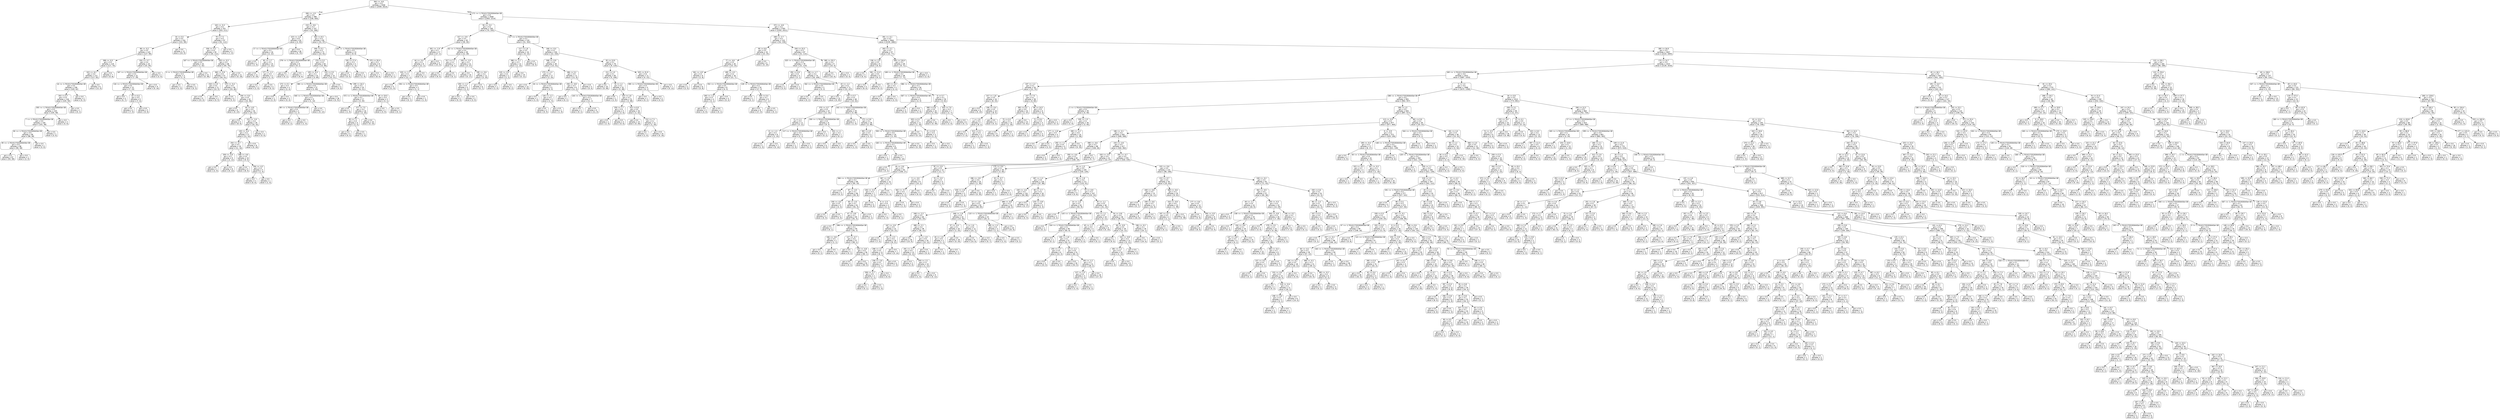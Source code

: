 digraph Tree {
node [shape=box, style="rounded", color="black", fontname=helvetica] ;
edge [fontname=helvetica] ;
0 [label="364 <= -4.6\ngini = 0.5\nsamples = 3346\nvalue = [2599, 2614]"] ;
1 [label="306 <= -1.9\ngini = 0.5\nsamples = 398\nvalue = [236, 400]"] ;
0 -> 1 [labeldistance=2.5, labelangle=45, headlabel="True"] ;
2 [label="163 <= -5.3\ngini = 0.5\nsamples = 251\nvalue = [203, 211]"] ;
1 -> 2 ;
3 [label="34 <= 5.5\ngini = 0.5\nsamples = 154\nvalue = [151, 99]"] ;
2 -> 3 ;
4 [label="98 <= -5.2\ngini = 0.5\nsamples = 143\nvalue = [127, 99]"] ;
3 -> 4 ;
5 [label="398 <= -0.3\ngini = 0.5\nsamples = 119\nvalue = [117, 70]"] ;
4 -> 5 ;
6 [label="323 <= -6.1\ngini = 0.5\nsamples = 112\nvalue = [117, 62]"] ;
5 -> 6 ;
7 [label="16 <= -1.7014117331926443e+38\ngini = 0.5\nsamples = 106\nvalue = [105, 62]"] ;
6 -> 7 ;
8 [label="353 <= 0.7\ngini = 0.5\nsamples = 104\nvalue = [105, 59]"] ;
7 -> 8 ;
9 [label="355 <= -1.7014117331926443e+38\ngini = 0.5\nsamples = 103\nvalue = [105, 58]"] ;
8 -> 9 ;
10 [label="7 <= -1.7014117331926443e+38\ngini = 0.5\nsamples = 100\nvalue = [101, 58]"] ;
9 -> 10 ;
11 [label="60 <= -1.7014117331926443e+38\ngini = 0.5\nsamples = 99\nvalue = [98, 58]"] ;
10 -> 11 ;
12 [label="39 <= -1.7014117331926443e+38\ngini = 0.5\nsamples = 98\nvalue = [95, 58]"] ;
11 -> 12 ;
13 [label="gini = 0.5\nsamples = 97\nvalue = [93, 58]"] ;
12 -> 13 ;
14 [label="gini = 0.0\nsamples = 1\nvalue = [2, 0]"] ;
12 -> 14 ;
15 [label="gini = 0.0\nsamples = 1\nvalue = [3, 0]"] ;
11 -> 15 ;
16 [label="gini = 0.0\nsamples = 1\nvalue = [3, 0]"] ;
10 -> 16 ;
17 [label="gini = 0.0\nsamples = 3\nvalue = [4, 0]"] ;
9 -> 17 ;
18 [label="gini = 0.0\nsamples = 1\nvalue = [0, 1]"] ;
8 -> 18 ;
19 [label="gini = 0.0\nsamples = 2\nvalue = [0, 3]"] ;
7 -> 19 ;
20 [label="gini = 0.0\nsamples = 6\nvalue = [12, 0]"] ;
6 -> 20 ;
21 [label="gini = 0.0\nsamples = 7\nvalue = [0, 8]"] ;
5 -> 21 ;
22 [label="324 <= -3.7\ngini = 0.4\nsamples = 24\nvalue = [10, 29]"] ;
4 -> 22 ;
23 [label="167 <= -1.7014117331926443e+38\ngini = 0.3\nsamples = 22\nvalue = [7, 29]"] ;
22 -> 23 ;
24 [label="134 <= -1.7014117331926443e+38\ngini = 0.5\nsamples = 13\nvalue = [7, 13]"] ;
23 -> 24 ;
25 [label="gini = 0.0\nsamples = 4\nvalue = [0, 7]"] ;
24 -> 25 ;
26 [label="43 <= 0.2\ngini = 0.5\nsamples = 9\nvalue = [7, 6]"] ;
24 -> 26 ;
27 [label="gini = 0.0\nsamples = 4\nvalue = [7, 0]"] ;
26 -> 27 ;
28 [label="gini = 0.0\nsamples = 5\nvalue = [0, 6]"] ;
26 -> 28 ;
29 [label="gini = 0.0\nsamples = 9\nvalue = [0, 16]"] ;
23 -> 29 ;
30 [label="gini = 0.0\nsamples = 2\nvalue = [3, 0]"] ;
22 -> 30 ;
31 [label="gini = 0.0\nsamples = 11\nvalue = [24, 0]"] ;
3 -> 31 ;
32 [label="79 <= 7.2\ngini = 0.4\nsamples = 97\nvalue = [52, 112]"] ;
2 -> 32 ;
33 [label="336 <= -5.2\ngini = 0.4\nsamples = 92\nvalue = [45, 112]"] ;
32 -> 33 ;
34 [label="167 <= -1.7014117331926443e+38\ngini = 0.0\nsamples = 24\nvalue = [1, 42]"] ;
33 -> 34 ;
35 [label="0 <= -1.7014117331926443e+38\ngini = 0.4\nsamples = 3\nvalue = [1, 3]"] ;
34 -> 35 ;
36 [label="gini = 0.0\nsamples = 1\nvalue = [1, 0]"] ;
35 -> 36 ;
37 [label="gini = 0.0\nsamples = 2\nvalue = [0, 3]"] ;
35 -> 37 ;
38 [label="gini = 0.0\nsamples = 21\nvalue = [0, 39]"] ;
34 -> 38 ;
39 [label="329 <= -0.3\ngini = 0.5\nsamples = 68\nvalue = [44, 70]"] ;
33 -> 39 ;
40 [label="360 <= -5.9\ngini = 0.5\nsamples = 57\nvalue = [44, 51]"] ;
39 -> 40 ;
41 [label="318 <= 2.0\ngini = 0.4\nsamples = 11\nvalue = [15, 5]"] ;
40 -> 41 ;
42 [label="gini = 0.0\nsamples = 9\nvalue = [15, 0]"] ;
41 -> 42 ;
43 [label="gini = 0.0\nsamples = 2\nvalue = [0, 5]"] ;
41 -> 43 ;
44 [label="370 <= -5.4\ngini = 0.5\nsamples = 46\nvalue = [29, 46]"] ;
40 -> 44 ;
45 [label="gini = 0.0\nsamples = 4\nvalue = [5, 0]"] ;
44 -> 45 ;
46 [label="194 <= -5.0\ngini = 0.5\nsamples = 42\nvalue = [24, 46]"] ;
44 -> 46 ;
47 [label="gini = 0.0\nsamples = 8\nvalue = [0, 14]"] ;
46 -> 47 ;
48 [label="44 <= -4.9\ngini = 0.5\nsamples = 34\nvalue = [24, 32]"] ;
46 -> 48 ;
49 [label="gini = 0.0\nsamples = 5\nvalue = [8, 0]"] ;
48 -> 49 ;
50 [label="222 <= -1.6\ngini = 0.4\nsamples = 29\nvalue = [16, 32]"] ;
48 -> 50 ;
51 [label="130 <= -4.4\ngini = 0.4\nsamples = 27\nvalue = [11, 32]"] ;
50 -> 51 ;
52 [label="254 <= -4.7\ngini = 0.5\nsamples = 19\nvalue = [11, 16]"] ;
51 -> 52 ;
53 [label="339 <= -4.9\ngini = 0.2\nsamples = 9\nvalue = [2, 12]"] ;
52 -> 53 ;
54 [label="gini = 0.0\nsamples = 1\nvalue = [2, 0]"] ;
53 -> 54 ;
55 [label="gini = 0.0\nsamples = 8\nvalue = [0, 12]"] ;
53 -> 55 ;
56 [label="308 <= -4.6\ngini = 0.4\nsamples = 10\nvalue = [9, 4]"] ;
52 -> 56 ;
57 [label="gini = 0.0\nsamples = 5\nvalue = [8, 0]"] ;
56 -> 57 ;
58 [label="294 <= -4.3\ngini = 0.3\nsamples = 5\nvalue = [1, 4]"] ;
56 -> 58 ;
59 [label="gini = 0.0\nsamples = 4\nvalue = [0, 4]"] ;
58 -> 59 ;
60 [label="gini = 0.0\nsamples = 1\nvalue = [1, 0]"] ;
58 -> 60 ;
61 [label="gini = 0.0\nsamples = 8\nvalue = [0, 16]"] ;
51 -> 61 ;
62 [label="gini = 0.0\nsamples = 2\nvalue = [5, 0]"] ;
50 -> 62 ;
63 [label="gini = 0.0\nsamples = 11\nvalue = [0, 19]"] ;
39 -> 63 ;
64 [label="gini = 0.0\nsamples = 5\nvalue = [7, 0]"] ;
32 -> 64 ;
65 [label="210 <= -0.6\ngini = 0.3\nsamples = 147\nvalue = [33, 189]"] ;
1 -> 65 ;
66 [label="223 <= -1.6\ngini = 0.0\nsamples = 62\nvalue = [2, 92]"] ;
65 -> 66 ;
67 [label="17 <= -1.7014117331926443e+38\ngini = 0.2\nsamples = 16\nvalue = [2, 22]"] ;
66 -> 67 ;
68 [label="gini = 0.0\nsamples = 1\nvalue = [1, 0]"] ;
67 -> 68 ;
69 [label="82 <= -1.7\ngini = 0.1\nsamples = 15\nvalue = [1, 22]"] ;
67 -> 69 ;
70 [label="gini = 0.0\nsamples = 11\nvalue = [0, 19]"] ;
69 -> 70 ;
71 [label="177 <= -1.3\ngini = 0.4\nsamples = 4\nvalue = [1, 3]"] ;
69 -> 71 ;
72 [label="gini = 0.0\nsamples = 1\nvalue = [1, 0]"] ;
71 -> 72 ;
73 [label="gini = 0.0\nsamples = 3\nvalue = [0, 3]"] ;
71 -> 73 ;
74 [label="gini = 0.0\nsamples = 46\nvalue = [0, 70]"] ;
66 -> 74 ;
75 [label="363 <= 8.3\ngini = 0.4\nsamples = 85\nvalue = [31, 97]"] ;
65 -> 75 ;
76 [label="306 <= 0.1\ngini = 0.3\nsamples = 72\nvalue = [22, 91]"] ;
75 -> 76 ;
77 [label="276 <= -1.7014117331926443e+38\ngini = 0.2\nsamples = 8\nvalue = [9, 1]"] ;
76 -> 77 ;
78 [label="gini = 0.0\nsamples = 1\nvalue = [0, 1]"] ;
77 -> 78 ;
79 [label="gini = 0.0\nsamples = 7\nvalue = [9, 0]"] ;
77 -> 79 ;
80 [label="274 <= 3.2\ngini = 0.2\nsamples = 64\nvalue = [13, 90]"] ;
76 -> 80 ;
81 [label="155 <= -0.3\ngini = 0.1\nsamples = 41\nvalue = [3, 69]"] ;
80 -> 81 ;
82 [label="272 <= 0.1\ngini = 0.4\nsamples = 4\nvalue = [2, 4]"] ;
81 -> 82 ;
83 [label="gini = 0.0\nsamples = 1\nvalue = [2, 0]"] ;
82 -> 83 ;
84 [label="gini = 0.0\nsamples = 3\nvalue = [0, 4]"] ;
82 -> 84 ;
85 [label="380 <= -1.7014117331926443e+38\ngini = 0.0\nsamples = 37\nvalue = [1, 65]"] ;
81 -> 85 ;
86 [label="340 <= -1.7014117331926443e+38\ngini = 0.1\nsamples = 9\nvalue = [1, 14]"] ;
85 -> 86 ;
87 [label="89 <= -1.7014117331926443e+38\ngini = 0.4\nsamples = 2\nvalue = [1, 2]"] ;
86 -> 87 ;
88 [label="gini = 0.0\nsamples = 1\nvalue = [0, 2]"] ;
87 -> 88 ;
89 [label="gini = 0.0\nsamples = 1\nvalue = [1, 0]"] ;
87 -> 89 ;
90 [label="gini = 0.0\nsamples = 7\nvalue = [0, 12]"] ;
86 -> 90 ;
91 [label="gini = 0.0\nsamples = 28\nvalue = [0, 51]"] ;
85 -> 91 ;
92 [label="210 <= 3.5\ngini = 0.4\nsamples = 23\nvalue = [10, 21]"] ;
80 -> 92 ;
93 [label="gini = 0.0\nsamples = 3\nvalue = [4, 0]"] ;
92 -> 93 ;
94 [label="299 <= 16.3\ngini = 0.3\nsamples = 20\nvalue = [6, 21]"] ;
92 -> 94 ;
95 [label="372 <= -1.7014117331926443e+38\ngini = 0.2\nsamples = 17\nvalue = [3, 20]"] ;
94 -> 95 ;
96 [label="gini = 0.0\nsamples = 1\nvalue = [1, 0]"] ;
95 -> 96 ;
97 [label="277 <= 7.5\ngini = 0.2\nsamples = 16\nvalue = [2, 20]"] ;
95 -> 97 ;
98 [label="39 <= 7.1\ngini = 0.4\nsamples = 6\nvalue = [2, 5]"] ;
97 -> 98 ;
99 [label="gini = 0.0\nsamples = 5\nvalue = [0, 5]"] ;
98 -> 99 ;
100 [label="gini = 0.0\nsamples = 1\nvalue = [2, 0]"] ;
98 -> 100 ;
101 [label="gini = 0.0\nsamples = 10\nvalue = [0, 15]"] ;
97 -> 101 ;
102 [label="46 <= 20.5\ngini = 0.4\nsamples = 3\nvalue = [3, 1]"] ;
94 -> 102 ;
103 [label="gini = 0.0\nsamples = 2\nvalue = [3, 0]"] ;
102 -> 103 ;
104 [label="gini = 0.0\nsamples = 1\nvalue = [0, 1]"] ;
102 -> 104 ;
105 [label="130 <= -1.7014117331926443e+38\ngini = 0.5\nsamples = 13\nvalue = [9, 6]"] ;
75 -> 105 ;
106 [label="155 <= 17.4\ngini = 0.3\nsamples = 5\nvalue = [1, 5]"] ;
105 -> 106 ;
107 [label="gini = 0.0\nsamples = 4\nvalue = [0, 5]"] ;
106 -> 107 ;
108 [label="gini = 0.0\nsamples = 1\nvalue = [1, 0]"] ;
106 -> 108 ;
109 [label="375 <= 20.4\ngini = 0.2\nsamples = 8\nvalue = [8, 1]"] ;
105 -> 109 ;
110 [label="gini = 0.0\nsamples = 7\nvalue = [8, 0]"] ;
109 -> 110 ;
111 [label="gini = 0.0\nsamples = 1\nvalue = [0, 1]"] ;
109 -> 111 ;
112 [label="171 <= -1.7014117331926443e+38\ngini = 0.5\nsamples = 2948\nvalue = [2363, 2214]"] ;
0 -> 112 [labeldistance=2.5, labelangle=-45, headlabel="False"] ;
113 [label="56 <= -3.4\ngini = 0.4\nsamples = 165\nvalue = [70, 193]"] ;
112 -> 113 ;
114 [label="317 <= -3.9\ngini = 0.5\nsamples = 45\nvalue = [39, 30]"] ;
113 -> 114 ;
115 [label="301 <= -1.9\ngini = 0.1\nsamples = 17\nvalue = [27, 2]"] ;
114 -> 115 ;
116 [label="44 <= -3.4\ngini = 0.2\nsamples = 8\nvalue = [12, 2]"] ;
115 -> 116 ;
117 [label="320 <= -1.7\ngini = 0.1\nsamples = 7\nvalue = [12, 1]"] ;
116 -> 117 ;
118 [label="gini = 0.0\nsamples = 5\nvalue = [11, 0]"] ;
117 -> 118 ;
119 [label="294 <= -1.7014117331926443e+38\ngini = 0.5\nsamples = 2\nvalue = [1, 1]"] ;
117 -> 119 ;
120 [label="gini = 0.0\nsamples = 1\nvalue = [0, 1]"] ;
119 -> 120 ;
121 [label="gini = 0.0\nsamples = 1\nvalue = [1, 0]"] ;
119 -> 121 ;
122 [label="gini = 0.0\nsamples = 1\nvalue = [0, 1]"] ;
116 -> 122 ;
123 [label="gini = 0.0\nsamples = 9\nvalue = [15, 0]"] ;
115 -> 123 ;
124 [label="62 <= -1.7014117331926443e+38\ngini = 0.4\nsamples = 28\nvalue = [12, 28]"] ;
114 -> 124 ;
125 [label="317 <= 7.1\ngini = 0.2\nsamples = 7\nvalue = [9, 1]"] ;
124 -> 125 ;
126 [label="gini = 0.0\nsamples = 6\nvalue = [9, 0]"] ;
125 -> 126 ;
127 [label="gini = 0.0\nsamples = 1\nvalue = [0, 1]"] ;
125 -> 127 ;
128 [label="245 <= -1.0\ngini = 0.2\nsamples = 21\nvalue = [3, 27]"] ;
124 -> 128 ;
129 [label="gini = 0.0\nsamples = 10\nvalue = [0, 17]"] ;
128 -> 129 ;
130 [label="295 <= -0.6\ngini = 0.4\nsamples = 11\nvalue = [3, 10]"] ;
128 -> 130 ;
131 [label="250 <= -1.1\ngini = 0.5\nsamples = 5\nvalue = [3, 3]"] ;
130 -> 131 ;
132 [label="gini = 0.0\nsamples = 3\nvalue = [0, 3]"] ;
131 -> 132 ;
133 [label="gini = 0.0\nsamples = 2\nvalue = [3, 0]"] ;
131 -> 133 ;
134 [label="gini = 0.0\nsamples = 6\nvalue = [0, 7]"] ;
130 -> 134 ;
135 [label="217 <= -1.7014117331926443e+38\ngini = 0.3\nsamples = 120\nvalue = [31, 163]"] ;
113 -> 135 ;
136 [label="117 <= 1.8\ngini = 0.5\nsamples = 16\nvalue = [9, 13]"] ;
135 -> 136 ;
137 [label="386 <= -1.1\ngini = 0.1\nsamples = 12\nvalue = [1, 13]"] ;
136 -> 137 ;
138 [label="120 <= -0.5\ngini = 0.4\nsamples = 2\nvalue = [1, 2]"] ;
137 -> 138 ;
139 [label="gini = 0.0\nsamples = 1\nvalue = [1, 0]"] ;
138 -> 139 ;
140 [label="gini = 0.0\nsamples = 1\nvalue = [0, 2]"] ;
138 -> 140 ;
141 [label="gini = 0.0\nsamples = 10\nvalue = [0, 11]"] ;
137 -> 141 ;
142 [label="gini = 0.0\nsamples = 4\nvalue = [8, 0]"] ;
136 -> 142 ;
143 [label="166 <= -0.4\ngini = 0.2\nsamples = 104\nvalue = [22, 150]"] ;
135 -> 143 ;
144 [label="308 <= -0.9\ngini = 0.4\nsamples = 28\nvalue = [13, 31]"] ;
143 -> 144 ;
145 [label="273 <= -1.3\ngini = 0.1\nsamples = 17\nvalue = [2, 25]"] ;
144 -> 145 ;
146 [label="gini = 0.0\nsamples = 13\nvalue = [0, 20]"] ;
145 -> 146 ;
147 [label="26 <= -1.7014117331926443e+38\ngini = 0.4\nsamples = 4\nvalue = [2, 5]"] ;
145 -> 147 ;
148 [label="gini = 0.0\nsamples = 1\nvalue = [1, 0]"] ;
147 -> 148 ;
149 [label="126 <= -1.2\ngini = 0.3\nsamples = 3\nvalue = [1, 5]"] ;
147 -> 149 ;
150 [label="gini = 0.0\nsamples = 2\nvalue = [0, 5]"] ;
149 -> 150 ;
151 [label="gini = 0.0\nsamples = 1\nvalue = [1, 0]"] ;
149 -> 151 ;
152 [label="286 <= 3.2\ngini = 0.5\nsamples = 11\nvalue = [11, 6]"] ;
144 -> 152 ;
153 [label="256 <= -0.8\ngini = 0.3\nsamples = 8\nvalue = [11, 2]"] ;
152 -> 153 ;
154 [label="gini = 0.0\nsamples = 1\nvalue = [0, 1]"] ;
153 -> 154 ;
155 [label="144 <= -1.7014117331926443e+38\ngini = 0.2\nsamples = 7\nvalue = [11, 1]"] ;
153 -> 155 ;
156 [label="gini = 0.0\nsamples = 1\nvalue = [0, 1]"] ;
155 -> 156 ;
157 [label="gini = 0.0\nsamples = 6\nvalue = [11, 0]"] ;
155 -> 157 ;
158 [label="gini = 0.0\nsamples = 3\nvalue = [0, 4]"] ;
152 -> 158 ;
159 [label="35 <= 13.9\ngini = 0.1\nsamples = 76\nvalue = [9, 119]"] ;
143 -> 159 ;
160 [label="211 <= 1.0\ngini = 0.1\nsamples = 65\nvalue = [5, 106]"] ;
159 -> 160 ;
161 [label="gini = 0.0\nsamples = 33\nvalue = [0, 58]"] ;
160 -> 161 ;
162 [label="76 <= 1.2\ngini = 0.2\nsamples = 32\nvalue = [5, 48]"] ;
160 -> 162 ;
163 [label="gini = 0.0\nsamples = 1\nvalue = [2, 0]"] ;
162 -> 163 ;
164 [label="103 <= 1.8\ngini = 0.1\nsamples = 31\nvalue = [3, 48]"] ;
162 -> 164 ;
165 [label="250 <= 1.7\ngini = 0.4\nsamples = 5\nvalue = [2, 6]"] ;
164 -> 165 ;
166 [label="gini = 0.0\nsamples = 1\nvalue = [2, 0]"] ;
165 -> 166 ;
167 [label="gini = 0.0\nsamples = 4\nvalue = [0, 6]"] ;
165 -> 167 ;
168 [label="314 <= 6.0\ngini = 0.0\nsamples = 26\nvalue = [1, 42]"] ;
164 -> 168 ;
169 [label="gini = 0.0\nsamples = 15\nvalue = [0, 26]"] ;
168 -> 169 ;
170 [label="212 <= 7.1\ngini = 0.1\nsamples = 11\nvalue = [1, 16]"] ;
168 -> 170 ;
171 [label="gini = 0.0\nsamples = 1\nvalue = [1, 0]"] ;
170 -> 171 ;
172 [label="gini = 0.0\nsamples = 10\nvalue = [0, 16]"] ;
170 -> 172 ;
173 [label="325 <= 31.9\ngini = 0.4\nsamples = 11\nvalue = [4, 13]"] ;
159 -> 173 ;
174 [label="395 <= -1.7014117331926443e+38\ngini = 0.3\nsamples = 4\nvalue = [4, 1]"] ;
173 -> 174 ;
175 [label="gini = 0.0\nsamples = 1\nvalue = [0, 1]"] ;
174 -> 175 ;
176 [label="gini = 0.0\nsamples = 3\nvalue = [4, 0]"] ;
174 -> 176 ;
177 [label="gini = 0.0\nsamples = 7\nvalue = [0, 12]"] ;
173 -> 177 ;
178 [label="372 <= -4.8\ngini = 0.5\nsamples = 2783\nvalue = [2293, 2021]"] ;
112 -> 178 ;
179 [label="268 <= -2.7\ngini = 0.4\nsamples = 119\nvalue = [54, 139]"] ;
178 -> 179 ;
180 [label="90 <= 6.6\ngini = 0.5\nsamples = 32\nvalue = [23, 25]"] ;
179 -> 180 ;
181 [label="77 <= -4.6\ngini = 0.5\nsamples = 26\nvalue = [23, 15]"] ;
180 -> 181 ;
182 [label="361 <= -4.5\ngini = 0.3\nsamples = 8\nvalue = [2, 8]"] ;
181 -> 182 ;
183 [label="gini = 0.0\nsamples = 2\nvalue = [2, 0]"] ;
182 -> 183 ;
184 [label="gini = 0.0\nsamples = 6\nvalue = [0, 8]"] ;
182 -> 184 ;
185 [label="285 <= -4.3\ngini = 0.4\nsamples = 18\nvalue = [21, 7]"] ;
181 -> 185 ;
186 [label="252 <= -1.7014117331926443e+38\ngini = 0.5\nsamples = 8\nvalue = [4, 5]"] ;
185 -> 186 ;
187 [label="283 <= -1.4\ngini = 0.3\nsamples = 4\nvalue = [4, 1]"] ;
186 -> 187 ;
188 [label="gini = 0.0\nsamples = 3\nvalue = [4, 0]"] ;
187 -> 188 ;
189 [label="gini = 0.0\nsamples = 1\nvalue = [0, 1]"] ;
187 -> 189 ;
190 [label="gini = 0.0\nsamples = 4\nvalue = [0, 4]"] ;
186 -> 190 ;
191 [label="128 <= -1.7014117331926443e+38\ngini = 0.2\nsamples = 10\nvalue = [17, 2]"] ;
185 -> 191 ;
192 [label="gini = 0.0\nsamples = 1\nvalue = [0, 1]"] ;
191 -> 192 ;
193 [label="309 <= 0.4\ngini = 0.1\nsamples = 9\nvalue = [17, 1]"] ;
191 -> 193 ;
194 [label="gini = 0.0\nsamples = 8\nvalue = [17, 0]"] ;
193 -> 194 ;
195 [label="gini = 0.0\nsamples = 1\nvalue = [0, 1]"] ;
193 -> 195 ;
196 [label="gini = 0.0\nsamples = 6\nvalue = [0, 10]"] ;
180 -> 196 ;
197 [label="250 <= 15.3\ngini = 0.3\nsamples = 87\nvalue = [31, 114]"] ;
179 -> 197 ;
198 [label="325 <= -1.7014117331926443e+38\ngini = 0.3\nsamples = 78\nvalue = [21, 110]"] ;
197 -> 198 ;
199 [label="292 <= 0.9\ngini = 0.4\nsamples = 4\nvalue = [3, 1]"] ;
198 -> 199 ;
200 [label="gini = 0.0\nsamples = 3\nvalue = [3, 0]"] ;
199 -> 200 ;
201 [label="gini = 0.0\nsamples = 1\nvalue = [0, 1]"] ;
199 -> 201 ;
202 [label="190 <= -1.7\ngini = 0.2\nsamples = 74\nvalue = [18, 109]"] ;
198 -> 202 ;
203 [label="262 <= -1.7014117331926443e+38\ngini = 0.5\nsamples = 3\nvalue = [3, 2]"] ;
202 -> 203 ;
204 [label="gini = 0.0\nsamples = 1\nvalue = [0, 2]"] ;
203 -> 204 ;
205 [label="gini = 0.0\nsamples = 2\nvalue = [3, 0]"] ;
203 -> 205 ;
206 [label="43 <= -1.2\ngini = 0.2\nsamples = 71\nvalue = [15, 107]"] ;
202 -> 206 ;
207 [label="gini = 0.0\nsamples = 23\nvalue = [0, 45]"] ;
206 -> 207 ;
208 [label="234 <= 0.7\ngini = 0.3\nsamples = 48\nvalue = [15, 62]"] ;
206 -> 208 ;
209 [label="370 <= -0.7\ngini = 0.5\nsamples = 19\nvalue = [12, 14]"] ;
208 -> 209 ;
210 [label="72 <= 2.1\ngini = 0.3\nsamples = 11\nvalue = [3, 11]"] ;
209 -> 210 ;
211 [label="21 <= -1.3\ngini = 0.2\nsamples = 8\nvalue = [1, 10]"] ;
210 -> 211 ;
212 [label="gini = 0.0\nsamples = 1\nvalue = [1, 0]"] ;
211 -> 212 ;
213 [label="gini = 0.0\nsamples = 7\nvalue = [0, 10]"] ;
211 -> 213 ;
214 [label="117 <= -1.7014117331926443e+38\ngini = 0.4\nsamples = 3\nvalue = [2, 1]"] ;
210 -> 214 ;
215 [label="gini = 0.0\nsamples = 2\nvalue = [2, 0]"] ;
214 -> 215 ;
216 [label="gini = 0.0\nsamples = 1\nvalue = [0, 1]"] ;
214 -> 216 ;
217 [label="200 <= -1.7014117331926443e+38\ngini = 0.4\nsamples = 8\nvalue = [9, 3]"] ;
209 -> 217 ;
218 [label="gini = 0.0\nsamples = 1\nvalue = [0, 2]"] ;
217 -> 218 ;
219 [label="354 <= 1.1\ngini = 0.2\nsamples = 7\nvalue = [9, 1]"] ;
217 -> 219 ;
220 [label="gini = 0.0\nsamples = 6\nvalue = [9, 0]"] ;
219 -> 220 ;
221 [label="gini = 0.0\nsamples = 1\nvalue = [0, 1]"] ;
219 -> 221 ;
222 [label="242 <= -1.7014117331926443e+38\ngini = 0.1\nsamples = 29\nvalue = [3, 48]"] ;
208 -> 222 ;
223 [label="gini = 0.0\nsamples = 1\nvalue = [1, 0]"] ;
222 -> 223 ;
224 [label="175 <= 0.8\ngini = 0.1\nsamples = 28\nvalue = [2, 48]"] ;
222 -> 224 ;
225 [label="365 <= 4.9\ngini = 0.3\nsamples = 4\nvalue = [1, 5]"] ;
224 -> 225 ;
226 [label="gini = 0.0\nsamples = 1\nvalue = [1, 0]"] ;
225 -> 226 ;
227 [label="gini = 0.0\nsamples = 3\nvalue = [0, 5]"] ;
225 -> 227 ;
228 [label="350 <= -1.7014117331926443e+38\ngini = 0.0\nsamples = 24\nvalue = [1, 43]"] ;
224 -> 228 ;
229 [label="160 <= -1.7014117331926443e+38\ngini = 0.2\nsamples = 8\nvalue = [1, 10]"] ;
228 -> 229 ;
230 [label="gini = 0.0\nsamples = 1\nvalue = [1, 0]"] ;
229 -> 230 ;
231 [label="gini = 0.0\nsamples = 7\nvalue = [0, 10]"] ;
229 -> 231 ;
232 [label="gini = 0.0\nsamples = 16\nvalue = [0, 33]"] ;
228 -> 232 ;
233 [label="385 <= 35.3\ngini = 0.4\nsamples = 9\nvalue = [10, 4]"] ;
197 -> 233 ;
234 [label="gini = 0.0\nsamples = 7\nvalue = [10, 0]"] ;
233 -> 234 ;
235 [label="gini = 0.0\nsamples = 2\nvalue = [0, 4]"] ;
233 -> 235 ;
236 [label="391 <= -5.1\ngini = 0.5\nsamples = 2664\nvalue = [2239, 1882]"] ;
178 -> 236 ;
237 [label="263 <= -2.1\ngini = 0.3\nsamples = 57\nvalue = [15, 77]"] ;
236 -> 237 ;
238 [label="136 <= -2.9\ngini = 0.5\nsamples = 8\nvalue = [6, 6]"] ;
237 -> 238 ;
239 [label="gini = 0.0\nsamples = 3\nvalue = [0, 4]"] ;
238 -> 239 ;
240 [label="361 <= 11.0\ngini = 0.4\nsamples = 5\nvalue = [6, 2]"] ;
238 -> 240 ;
241 [label="gini = 0.0\nsamples = 4\nvalue = [6, 0]"] ;
240 -> 241 ;
242 [label="gini = 0.0\nsamples = 1\nvalue = [0, 2]"] ;
240 -> 242 ;
243 [label="264 <= 116.4\ngini = 0.2\nsamples = 49\nvalue = [9, 71]"] ;
237 -> 243 ;
244 [label="108 <= -1.7014117331926443e+38\ngini = 0.2\nsamples = 48\nvalue = [7, 71]"] ;
243 -> 244 ;
245 [label="265 <= -0.5\ngini = 0.4\nsamples = 4\nvalue = [2, 4]"] ;
244 -> 245 ;
246 [label="gini = 0.0\nsamples = 2\nvalue = [0, 4]"] ;
245 -> 246 ;
247 [label="gini = 0.0\nsamples = 2\nvalue = [2, 0]"] ;
245 -> 247 ;
248 [label="386 <= -1.7014117331926443e+38\ngini = 0.1\nsamples = 44\nvalue = [5, 67]"] ;
244 -> 248 ;
249 [label="367 <= -1.7014117331926443e+38\ngini = 0.4\nsamples = 5\nvalue = [2, 5]"] ;
248 -> 249 ;
250 [label="gini = 0.0\nsamples = 3\nvalue = [0, 5]"] ;
249 -> 250 ;
251 [label="gini = 0.0\nsamples = 2\nvalue = [2, 0]"] ;
249 -> 251 ;
252 [label="6 <= 5.7\ngini = 0.1\nsamples = 39\nvalue = [3, 62]"] ;
248 -> 252 ;
253 [label="389 <= 0.6\ngini = 0.0\nsamples = 32\nvalue = [1, 55]"] ;
252 -> 253 ;
254 [label="329 <= 0.1\ngini = 0.1\nsamples = 11\nvalue = [1, 16]"] ;
253 -> 254 ;
255 [label="gini = 0.0\nsamples = 8\nvalue = [0, 13]"] ;
254 -> 255 ;
256 [label="31 <= 0.9\ngini = 0.4\nsamples = 3\nvalue = [1, 3]"] ;
254 -> 256 ;
257 [label="gini = 0.0\nsamples = 1\nvalue = [1, 0]"] ;
256 -> 257 ;
258 [label="gini = 0.0\nsamples = 2\nvalue = [0, 3]"] ;
256 -> 258 ;
259 [label="gini = 0.0\nsamples = 21\nvalue = [0, 39]"] ;
253 -> 259 ;
260 [label="320 <= 7.6\ngini = 0.3\nsamples = 7\nvalue = [2, 7]"] ;
252 -> 260 ;
261 [label="gini = 0.0\nsamples = 1\nvalue = [2, 0]"] ;
260 -> 261 ;
262 [label="gini = 0.0\nsamples = 6\nvalue = [0, 7]"] ;
260 -> 262 ;
263 [label="gini = 0.0\nsamples = 1\nvalue = [2, 0]"] ;
243 -> 263 ;
264 [label="385 <= 34.9\ngini = 0.5\nsamples = 2607\nvalue = [2224, 1805]"] ;
236 -> 264 ;
265 [label="174 <= 14.7\ngini = 0.5\nsamples = 2423\nvalue = [2128, 1616]"] ;
264 -> 265 ;
266 [label="265 <= -1.7014117331926443e+38\ngini = 0.5\nsamples = 2022\nvalue = [1687, 1433]"] ;
265 -> 266 ;
267 [label="107 <= -1.2\ngini = 0.2\nsamples = 54\nvalue = [12, 75]"] ;
266 -> 267 ;
268 [label="317 <= -1.8\ngini = 0.5\nsamples = 16\nvalue = [8, 15]"] ;
267 -> 268 ;
269 [label="gini = 0.0\nsamples = 6\nvalue = [0, 10]"] ;
268 -> 269 ;
270 [label="106 <= -0.4\ngini = 0.5\nsamples = 10\nvalue = [8, 5]"] ;
268 -> 270 ;
271 [label="7 <= -1.6\ngini = 0.3\nsamples = 7\nvalue = [8, 2]"] ;
270 -> 271 ;
272 [label="gini = 0.0\nsamples = 4\nvalue = [7, 0]"] ;
271 -> 272 ;
273 [label="313 <= 0.1\ngini = 0.4\nsamples = 3\nvalue = [1, 2]"] ;
271 -> 273 ;
274 [label="gini = 0.0\nsamples = 2\nvalue = [0, 2]"] ;
273 -> 274 ;
275 [label="gini = 0.0\nsamples = 1\nvalue = [1, 0]"] ;
273 -> 275 ;
276 [label="gini = 0.0\nsamples = 3\nvalue = [0, 3]"] ;
270 -> 276 ;
277 [label="227 <= 7.5\ngini = 0.1\nsamples = 38\nvalue = [4, 60]"] ;
267 -> 277 ;
278 [label="393 <= 0.5\ngini = 0.0\nsamples = 32\nvalue = [1, 57]"] ;
277 -> 278 ;
279 [label="75 <= 0.2\ngini = 0.1\nsamples = 10\nvalue = [1, 16]"] ;
278 -> 279 ;
280 [label="gini = 0.0\nsamples = 9\nvalue = [0, 16]"] ;
279 -> 280 ;
281 [label="gini = 0.0\nsamples = 1\nvalue = [1, 0]"] ;
279 -> 281 ;
282 [label="gini = 0.0\nsamples = 22\nvalue = [0, 41]"] ;
278 -> 282 ;
283 [label="96 <= 14.5\ngini = 0.5\nsamples = 6\nvalue = [3, 3]"] ;
277 -> 283 ;
284 [label="72 <= 8.4\ngini = 0.4\nsamples = 4\nvalue = [3, 1]"] ;
283 -> 284 ;
285 [label="gini = 0.0\nsamples = 1\nvalue = [0, 1]"] ;
284 -> 285 ;
286 [label="gini = 0.0\nsamples = 3\nvalue = [3, 0]"] ;
284 -> 286 ;
287 [label="gini = 0.0\nsamples = 2\nvalue = [0, 2]"] ;
283 -> 287 ;
288 [label="5 <= 1.3\ngini = 0.5\nsamples = 1968\nvalue = [1675, 1358]"] ;
266 -> 288 ;
289 [label="288 <= -1.7014117331926443e+38\ngini = 0.5\nsamples = 955\nvalue = [902, 557]"] ;
288 -> 289 ;
290 [label="2 <= -1.7014117331926443e+38\ngini = 0.2\nsamples = 29\nvalue = [5, 40]"] ;
289 -> 290 ;
291 [label="gini = 0.0\nsamples = 1\nvalue = [2, 0]"] ;
290 -> 291 ;
292 [label="335 <= -1.5\ngini = 0.1\nsamples = 28\nvalue = [3, 40]"] ;
290 -> 292 ;
293 [label="177 <= -1.8\ngini = 0.5\nsamples = 4\nvalue = [2, 2]"] ;
292 -> 293 ;
294 [label="gini = 0.0\nsamples = 2\nvalue = [0, 2]"] ;
293 -> 294 ;
295 [label="gini = 0.0\nsamples = 2\nvalue = [2, 0]"] ;
293 -> 295 ;
296 [label="280 <= -1.2\ngini = 0.0\nsamples = 24\nvalue = [1, 38]"] ;
292 -> 296 ;
297 [label="292 <= -1.1\ngini = 0.4\nsamples = 4\nvalue = [1, 3]"] ;
296 -> 297 ;
298 [label="gini = 0.0\nsamples = 3\nvalue = [0, 3]"] ;
297 -> 298 ;
299 [label="gini = 0.0\nsamples = 1\nvalue = [1, 0]"] ;
297 -> 299 ;
300 [label="gini = 0.0\nsamples = 20\nvalue = [0, 35]"] ;
296 -> 300 ;
301 [label="196 <= 1.5\ngini = 0.5\nsamples = 926\nvalue = [897, 517]"] ;
289 -> 301 ;
302 [label="113 <= -0.4\ngini = 0.5\nsamples = 877\nvalue = [877, 464]"] ;
301 -> 302 ;
303 [label="186 <= -3.1\ngini = 0.5\nsamples = 505\nvalue = [448, 308]"] ;
302 -> 303 ;
304 [label="398 <= -0.6\ngini = 0.3\nsamples = 88\nvalue = [108, 26]"] ;
303 -> 304 ;
305 [label="350 <= -4.6\ngini = 0.3\nsamples = 83\nvalue = [108, 19]"] ;
304 -> 305 ;
306 [label="gini = 0.0\nsamples = 1\nvalue = [0, 2]"] ;
305 -> 306 ;
307 [label="29 <= -3.6\ngini = 0.2\nsamples = 82\nvalue = [108, 17]"] ;
305 -> 307 ;
308 [label="366 <= -1.7014117331926443e+38\ngini = 0.2\nsamples = 68\nvalue = [95, 10]"] ;
307 -> 308 ;
309 [label="gini = 0.0\nsamples = 2\nvalue = [0, 2]"] ;
308 -> 309 ;
310 [label="87 <= -4.5\ngini = 0.1\nsamples = 66\nvalue = [95, 8]"] ;
308 -> 310 ;
311 [label="330 <= -4.0\ngini = 0.5\nsamples = 5\nvalue = [4, 3]"] ;
310 -> 311 ;
312 [label="gini = 0.0\nsamples = 2\nvalue = [0, 3]"] ;
311 -> 312 ;
313 [label="gini = 0.0\nsamples = 3\nvalue = [4, 0]"] ;
311 -> 313 ;
314 [label="60 <= -2.0\ngini = 0.1\nsamples = 61\nvalue = [91, 5]"] ;
310 -> 314 ;
315 [label="47 <= -4.8\ngini = 0.1\nsamples = 60\nvalue = [91, 4]"] ;
314 -> 315 ;
316 [label="gini = 0.0\nsamples = 1\nvalue = [0, 1]"] ;
315 -> 316 ;
317 [label="396 <= -1.7014117331926443e+38\ngini = 0.1\nsamples = 59\nvalue = [91, 3]"] ;
315 -> 317 ;
318 [label="346 <= -3.8\ngini = 0.5\nsamples = 2\nvalue = [1, 1]"] ;
317 -> 318 ;
319 [label="gini = 0.0\nsamples = 1\nvalue = [0, 1]"] ;
318 -> 319 ;
320 [label="gini = 0.0\nsamples = 1\nvalue = [1, 0]"] ;
318 -> 320 ;
321 [label="127 <= -4.7\ngini = 0.0\nsamples = 57\nvalue = [90, 2]"] ;
317 -> 321 ;
322 [label="gini = 0.0\nsamples = 1\nvalue = [0, 1]"] ;
321 -> 322 ;
323 [label="232 <= -4.8\ngini = 0.0\nsamples = 56\nvalue = [90, 1]"] ;
321 -> 323 ;
324 [label="gini = 0.0\nsamples = 1\nvalue = [0, 1]"] ;
323 -> 324 ;
325 [label="gini = 0.0\nsamples = 55\nvalue = [90, 0]"] ;
323 -> 325 ;
326 [label="gini = 0.0\nsamples = 1\nvalue = [0, 1]"] ;
314 -> 326 ;
327 [label="367 <= -3.4\ngini = 0.5\nsamples = 14\nvalue = [13, 7]"] ;
307 -> 327 ;
328 [label="236 <= -3.3\ngini = 0.3\nsamples = 7\nvalue = [2, 7]"] ;
327 -> 328 ;
329 [label="gini = 0.0\nsamples = 5\nvalue = [0, 6]"] ;
328 -> 329 ;
330 [label="6 <= -2.3\ngini = 0.4\nsamples = 2\nvalue = [2, 1]"] ;
328 -> 330 ;
331 [label="gini = 0.0\nsamples = 1\nvalue = [2, 0]"] ;
330 -> 331 ;
332 [label="gini = 0.0\nsamples = 1\nvalue = [0, 1]"] ;
330 -> 332 ;
333 [label="gini = 0.0\nsamples = 7\nvalue = [11, 0]"] ;
327 -> 333 ;
334 [label="gini = 0.0\nsamples = 5\nvalue = [0, 7]"] ;
304 -> 334 ;
335 [label="233 <= -2.8\ngini = 0.5\nsamples = 417\nvalue = [340, 282]"] ;
303 -> 335 ;
336 [label="320 <= -2.9\ngini = 0.4\nsamples = 41\nvalue = [14, 47]"] ;
335 -> 336 ;
337 [label="92 <= -2.9\ngini = 0.5\nsamples = 13\nvalue = [11, 7]"] ;
336 -> 337 ;
338 [label="5 <= -3.0\ngini = 0.3\nsamples = 8\nvalue = [10, 2]"] ;
337 -> 338 ;
339 [label="362 <= -3.7\ngini = 0.4\nsamples = 3\nvalue = [1, 2]"] ;
338 -> 339 ;
340 [label="gini = 0.0\nsamples = 1\nvalue = [1, 0]"] ;
339 -> 340 ;
341 [label="gini = 0.0\nsamples = 2\nvalue = [0, 2]"] ;
339 -> 341 ;
342 [label="gini = 0.0\nsamples = 5\nvalue = [9, 0]"] ;
338 -> 342 ;
343 [label="70 <= -2.0\ngini = 0.3\nsamples = 5\nvalue = [1, 5]"] ;
337 -> 343 ;
344 [label="gini = 0.0\nsamples = 4\nvalue = [0, 5]"] ;
343 -> 344 ;
345 [label="gini = 0.0\nsamples = 1\nvalue = [1, 0]"] ;
343 -> 345 ;
346 [label="175 <= -0.6\ngini = 0.1\nsamples = 28\nvalue = [3, 40]"] ;
336 -> 346 ;
347 [label="286 <= -2.8\ngini = 0.0\nsamples = 25\nvalue = [1, 39]"] ;
346 -> 347 ;
348 [label="326 <= -2.8\ngini = 0.3\nsamples = 3\nvalue = [1, 4]"] ;
347 -> 348 ;
349 [label="gini = 0.0\nsamples = 2\nvalue = [0, 4]"] ;
348 -> 349 ;
350 [label="gini = 0.0\nsamples = 1\nvalue = [1, 0]"] ;
348 -> 350 ;
351 [label="gini = 0.0\nsamples = 22\nvalue = [0, 35]"] ;
347 -> 351 ;
352 [label="33 <= -0.7\ngini = 0.4\nsamples = 3\nvalue = [2, 1]"] ;
346 -> 352 ;
353 [label="gini = 0.0\nsamples = 1\nvalue = [0, 1]"] ;
352 -> 353 ;
354 [label="gini = 0.0\nsamples = 2\nvalue = [2, 0]"] ;
352 -> 354 ;
355 [label="291 <= -0.7\ngini = 0.5\nsamples = 376\nvalue = [326, 235]"] ;
335 -> 355 ;
356 [label="59 <= -1.5\ngini = 0.5\nsamples = 245\nvalue = [230, 129]"] ;
355 -> 356 ;
357 [label="287 <= -1.3\ngini = 0.5\nsamples = 134\nvalue = [97, 88]"] ;
356 -> 357 ;
358 [label="240 <= -1.6\ngini = 0.5\nsamples = 116\nvalue = [94, 68]"] ;
357 -> 358 ;
359 [label="13 <= -1.8\ngini = 0.5\nsamples = 92\nvalue = [68, 65]"] ;
358 -> 359 ;
360 [label="348 <= -2.3\ngini = 0.5\nsamples = 60\nvalue = [53, 33]"] ;
359 -> 360 ;
361 [label="167 <= -2.8\ngini = 0.5\nsamples = 22\nvalue = [15, 21]"] ;
360 -> 361 ;
362 [label="gini = 0.0\nsamples = 4\nvalue = [7, 0]"] ;
361 -> 362 ;
363 [label="53 <= -2.3\ngini = 0.4\nsamples = 18\nvalue = [8, 21]"] ;
361 -> 363 ;
364 [label="298 <= -2.7\ngini = 0.5\nsamples = 11\nvalue = [8, 7]"] ;
363 -> 364 ;
365 [label="236 <= -2.6\ngini = 0.2\nsamples = 7\nvalue = [1, 7]"] ;
364 -> 365 ;
366 [label="258 <= -2.7\ngini = 0.5\nsamples = 2\nvalue = [1, 1]"] ;
365 -> 366 ;
367 [label="gini = 0.0\nsamples = 1\nvalue = [0, 1]"] ;
366 -> 367 ;
368 [label="gini = 0.0\nsamples = 1\nvalue = [1, 0]"] ;
366 -> 368 ;
369 [label="gini = 0.0\nsamples = 5\nvalue = [0, 6]"] ;
365 -> 369 ;
370 [label="gini = 0.0\nsamples = 4\nvalue = [7, 0]"] ;
364 -> 370 ;
371 [label="gini = 0.0\nsamples = 7\nvalue = [0, 14]"] ;
363 -> 371 ;
372 [label="389 <= -2.1\ngini = 0.4\nsamples = 38\nvalue = [38, 12]"] ;
360 -> 372 ;
373 [label="gini = 0.0\nsamples = 18\nvalue = [23, 0]"] ;
372 -> 373 ;
374 [label="72 <= -1.9\ngini = 0.5\nsamples = 20\nvalue = [15, 12]"] ;
372 -> 374 ;
375 [label="291 <= -2.1\ngini = 0.4\nsamples = 13\nvalue = [6, 12]"] ;
374 -> 375 ;
376 [label="gini = 0.0\nsamples = 3\nvalue = [5, 0]"] ;
375 -> 376 ;
377 [label="359 <= -2.1\ngini = 0.1\nsamples = 10\nvalue = [1, 12]"] ;
375 -> 377 ;
378 [label="gini = 0.0\nsamples = 1\nvalue = [1, 0]"] ;
377 -> 378 ;
379 [label="gini = 0.0\nsamples = 9\nvalue = [0, 12]"] ;
377 -> 379 ;
380 [label="gini = 0.0\nsamples = 7\nvalue = [9, 0]"] ;
374 -> 380 ;
381 [label="268 <= -1.8\ngini = 0.4\nsamples = 32\nvalue = [15, 32]"] ;
359 -> 381 ;
382 [label="37 <= -2.0\ngini = 0.1\nsamples = 20\nvalue = [1, 25]"] ;
381 -> 382 ;
383 [label="26 <= -1.9\ngini = 0.5\nsamples = 2\nvalue = [1, 1]"] ;
382 -> 383 ;
384 [label="gini = 0.0\nsamples = 1\nvalue = [1, 0]"] ;
383 -> 384 ;
385 [label="gini = 0.0\nsamples = 1\nvalue = [0, 1]"] ;
383 -> 385 ;
386 [label="gini = 0.0\nsamples = 18\nvalue = [0, 24]"] ;
382 -> 386 ;
387 [label="3 <= -1.6\ngini = 0.4\nsamples = 12\nvalue = [14, 7]"] ;
381 -> 387 ;
388 [label="gini = 0.0\nsamples = 8\nvalue = [14, 0]"] ;
387 -> 388 ;
389 [label="gini = 0.0\nsamples = 4\nvalue = [0, 7]"] ;
387 -> 389 ;
390 [label="388 <= -0.8\ngini = 0.2\nsamples = 24\nvalue = [26, 3]"] ;
358 -> 390 ;
391 [label="110 <= -1.7014117331926443e+38\ngini = 0.1\nsamples = 23\nvalue = [26, 2]"] ;
390 -> 391 ;
392 [label="289 <= -1.3\ngini = 0.4\nsamples = 3\nvalue = [1, 2]"] ;
391 -> 392 ;
393 [label="gini = 0.0\nsamples = 1\nvalue = [1, 0]"] ;
392 -> 393 ;
394 [label="gini = 0.0\nsamples = 2\nvalue = [0, 2]"] ;
392 -> 394 ;
395 [label="gini = 0.0\nsamples = 20\nvalue = [25, 0]"] ;
391 -> 395 ;
396 [label="gini = 0.0\nsamples = 1\nvalue = [0, 1]"] ;
390 -> 396 ;
397 [label="38 <= -1.7\ngini = 0.2\nsamples = 18\nvalue = [3, 20]"] ;
357 -> 397 ;
398 [label="gini = 0.0\nsamples = 13\nvalue = [0, 17]"] ;
397 -> 398 ;
399 [label="225 <= -0.9\ngini = 0.5\nsamples = 5\nvalue = [3, 3]"] ;
397 -> 399 ;
400 [label="gini = 0.0\nsamples = 2\nvalue = [0, 3]"] ;
399 -> 400 ;
401 [label="gini = 0.0\nsamples = 3\nvalue = [3, 0]"] ;
399 -> 401 ;
402 [label="68 <= -1.8\ngini = 0.4\nsamples = 111\nvalue = [133, 41]"] ;
356 -> 402 ;
403 [label="gini = 0.0\nsamples = 4\nvalue = [0, 8]"] ;
402 -> 403 ;
404 [label="79 <= -0.9\ngini = 0.3\nsamples = 107\nvalue = [133, 33]"] ;
402 -> 404 ;
405 [label="14 <= -1.6\ngini = 0.2\nsamples = 61\nvalue = [92, 9]"] ;
404 -> 405 ;
406 [label="gini = 0.0\nsamples = 2\nvalue = [0, 2]"] ;
405 -> 406 ;
407 [label="143 <= -1.7014117331926443e+38\ngini = 0.1\nsamples = 59\nvalue = [92, 7]"] ;
405 -> 407 ;
408 [label="gini = 0.0\nsamples = 1\nvalue = [0, 1]"] ;
407 -> 408 ;
409 [label="334 <= -1.7014117331926443e+38\ngini = 0.1\nsamples = 58\nvalue = [92, 6]"] ;
407 -> 409 ;
410 [label="gini = 0.0\nsamples = 1\nvalue = [0, 1]"] ;
409 -> 410 ;
411 [label="345 <= -1.8\ngini = 0.1\nsamples = 57\nvalue = [92, 5]"] ;
409 -> 411 ;
412 [label="255 <= -1.7\ngini = 0.4\nsamples = 6\nvalue = [10, 3]"] ;
411 -> 412 ;
413 [label="gini = 0.0\nsamples = 3\nvalue = [10, 0]"] ;
412 -> 413 ;
414 [label="gini = 0.0\nsamples = 3\nvalue = [0, 3]"] ;
412 -> 414 ;
415 [label="10 <= -1.1\ngini = 0.0\nsamples = 51\nvalue = [82, 2]"] ;
411 -> 415 ;
416 [label="gini = 0.0\nsamples = 30\nvalue = [54, 0]"] ;
415 -> 416 ;
417 [label="195 <= -1.2\ngini = 0.1\nsamples = 21\nvalue = [28, 2]"] ;
415 -> 417 ;
418 [label="127 <= -1.5\ngini = 0.4\nsamples = 3\nvalue = [1, 2]"] ;
417 -> 418 ;
419 [label="gini = 0.0\nsamples = 1\nvalue = [1, 0]"] ;
418 -> 419 ;
420 [label="gini = 0.0\nsamples = 2\nvalue = [0, 2]"] ;
418 -> 420 ;
421 [label="gini = 0.0\nsamples = 18\nvalue = [27, 0]"] ;
417 -> 421 ;
422 [label="45 <= -1.1\ngini = 0.5\nsamples = 46\nvalue = [41, 24]"] ;
404 -> 422 ;
423 [label="372 <= -1.1\ngini = 0.3\nsamples = 10\nvalue = [3, 11]"] ;
422 -> 423 ;
424 [label="45 <= -1.1\ngini = 0.4\nsamples = 4\nvalue = [3, 1]"] ;
423 -> 424 ;
425 [label="gini = 0.0\nsamples = 3\nvalue = [3, 0]"] ;
424 -> 425 ;
426 [label="gini = 0.0\nsamples = 1\nvalue = [0, 1]"] ;
424 -> 426 ;
427 [label="gini = 0.0\nsamples = 6\nvalue = [0, 10]"] ;
423 -> 427 ;
428 [label="54 <= -0.8\ngini = 0.4\nsamples = 36\nvalue = [38, 13]"] ;
422 -> 428 ;
429 [label="38 <= -0.9\ngini = 0.5\nsamples = 18\nvalue = [14, 12]"] ;
428 -> 429 ;
430 [label="gini = 0.0\nsamples = 5\nvalue = [9, 0]"] ;
429 -> 430 ;
431 [label="242 <= -0.8\ngini = 0.4\nsamples = 13\nvalue = [5, 12]"] ;
429 -> 431 ;
432 [label="381 <= -1.1\ngini = 0.2\nsamples = 10\nvalue = [2, 12]"] ;
431 -> 432 ;
433 [label="gini = 0.0\nsamples = 2\nvalue = [2, 0]"] ;
432 -> 433 ;
434 [label="gini = 0.0\nsamples = 8\nvalue = [0, 12]"] ;
432 -> 434 ;
435 [label="gini = 0.0\nsamples = 3\nvalue = [3, 0]"] ;
431 -> 435 ;
436 [label="196 <= -0.2\ngini = 0.1\nsamples = 18\nvalue = [24, 1]"] ;
428 -> 436 ;
437 [label="gini = 0.0\nsamples = 17\nvalue = [24, 0]"] ;
436 -> 437 ;
438 [label="gini = 0.0\nsamples = 1\nvalue = [0, 1]"] ;
436 -> 438 ;
439 [label="315 <= -0.6\ngini = 0.5\nsamples = 131\nvalue = [96, 106]"] ;
355 -> 439 ;
440 [label="213 <= -0.7\ngini = 0.4\nsamples = 50\nvalue = [25, 63]"] ;
439 -> 440 ;
441 [label="269 <= -0.8\ngini = 0.5\nsamples = 15\nvalue = [16, 11]"] ;
440 -> 441 ;
442 [label="gini = 0.0\nsamples = 4\nvalue = [0, 7]"] ;
441 -> 442 ;
443 [label="339 <= -0.6\ngini = 0.3\nsamples = 11\nvalue = [16, 4]"] ;
441 -> 443 ;
444 [label="gini = 0.0\nsamples = 8\nvalue = [16, 0]"] ;
443 -> 444 ;
445 [label="gini = 0.0\nsamples = 3\nvalue = [0, 4]"] ;
443 -> 445 ;
446 [label="389 <= -0.6\ngini = 0.3\nsamples = 35\nvalue = [9, 52]"] ;
440 -> 446 ;
447 [label="316 <= -0.9\ngini = 0.0\nsamples = 23\nvalue = [1, 39]"] ;
446 -> 447 ;
448 [label="197 <= -0.7\ngini = 0.5\nsamples = 2\nvalue = [1, 1]"] ;
447 -> 448 ;
449 [label="gini = 0.0\nsamples = 1\nvalue = [0, 1]"] ;
448 -> 449 ;
450 [label="gini = 0.0\nsamples = 1\nvalue = [1, 0]"] ;
448 -> 450 ;
451 [label="gini = 0.0\nsamples = 21\nvalue = [0, 38]"] ;
447 -> 451 ;
452 [label="177 <= -0.6\ngini = 0.5\nsamples = 12\nvalue = [8, 13]"] ;
446 -> 452 ;
453 [label="gini = 0.0\nsamples = 4\nvalue = [0, 9]"] ;
452 -> 453 ;
454 [label="394 <= -0.5\ngini = 0.4\nsamples = 8\nvalue = [8, 4]"] ;
452 -> 454 ;
455 [label="gini = 0.0\nsamples = 6\nvalue = [8, 0]"] ;
454 -> 455 ;
456 [label="gini = 0.0\nsamples = 2\nvalue = [0, 4]"] ;
454 -> 456 ;
457 [label="240 <= -0.2\ngini = 0.5\nsamples = 81\nvalue = [71, 43]"] ;
439 -> 457 ;
458 [label="362 <= -0.5\ngini = 0.5\nsamples = 57\nvalue = [40, 38]"] ;
457 -> 458 ;
459 [label="49 <= -1.1\ngini = 0.4\nsamples = 24\nvalue = [26, 9]"] ;
458 -> 459 ;
460 [label="gini = 0.0\nsamples = 4\nvalue = [0, 5]"] ;
459 -> 460 ;
461 [label="238 <= -1.7014117331926443e+38\ngini = 0.2\nsamples = 20\nvalue = [26, 4]"] ;
459 -> 461 ;
462 [label="gini = 0.0\nsamples = 1\nvalue = [0, 2]"] ;
461 -> 462 ;
463 [label="104 <= -0.6\ngini = 0.1\nsamples = 19\nvalue = [26, 2]"] ;
461 -> 463 ;
464 [label="147 <= -0.8\ngini = 0.4\nsamples = 4\nvalue = [4, 2]"] ;
463 -> 464 ;
465 [label="gini = 0.0\nsamples = 2\nvalue = [4, 0]"] ;
464 -> 465 ;
466 [label="gini = 0.0\nsamples = 2\nvalue = [0, 2]"] ;
464 -> 466 ;
467 [label="gini = 0.0\nsamples = 15\nvalue = [22, 0]"] ;
463 -> 467 ;
468 [label="235 <= -0.3\ngini = 0.4\nsamples = 33\nvalue = [14, 29]"] ;
458 -> 468 ;
469 [label="344 <= -0.6\ngini = 0.3\nsamples = 26\nvalue = [7, 28]"] ;
468 -> 469 ;
470 [label="gini = 0.0\nsamples = 3\nvalue = [3, 0]"] ;
469 -> 470 ;
471 [label="379 <= -0.1\ngini = 0.2\nsamples = 23\nvalue = [4, 28]"] ;
469 -> 471 ;
472 [label="10 <= -0.5\ngini = 0.1\nsamples = 21\nvalue = [2, 28]"] ;
471 -> 472 ;
473 [label="gini = 0.0\nsamples = 13\nvalue = [0, 20]"] ;
472 -> 473 ;
474 [label="308 <= -0.4\ngini = 0.3\nsamples = 8\nvalue = [2, 8]"] ;
472 -> 474 ;
475 [label="227 <= -0.4\ngini = 0.4\nsamples = 3\nvalue = [2, 1]"] ;
474 -> 475 ;
476 [label="gini = 0.0\nsamples = 1\nvalue = [0, 1]"] ;
475 -> 476 ;
477 [label="gini = 0.0\nsamples = 2\nvalue = [2, 0]"] ;
475 -> 477 ;
478 [label="gini = 0.0\nsamples = 5\nvalue = [0, 7]"] ;
474 -> 478 ;
479 [label="gini = 0.0\nsamples = 2\nvalue = [2, 0]"] ;
471 -> 479 ;
480 [label="196 <= -0.2\ngini = 0.2\nsamples = 7\nvalue = [7, 1]"] ;
468 -> 480 ;
481 [label="gini = 0.0\nsamples = 6\nvalue = [7, 0]"] ;
480 -> 481 ;
482 [label="gini = 0.0\nsamples = 1\nvalue = [0, 1]"] ;
480 -> 482 ;
483 [label="330 <= 0.6\ngini = 0.2\nsamples = 24\nvalue = [31, 5]"] ;
457 -> 483 ;
484 [label="96 <= -1.5\ngini = 0.1\nsamples = 21\nvalue = [31, 2]"] ;
483 -> 484 ;
485 [label="107 <= 0.1\ngini = 0.4\nsamples = 3\nvalue = [1, 2]"] ;
484 -> 485 ;
486 [label="gini = 0.0\nsamples = 2\nvalue = [0, 2]"] ;
485 -> 486 ;
487 [label="gini = 0.0\nsamples = 1\nvalue = [1, 0]"] ;
485 -> 487 ;
488 [label="gini = 0.0\nsamples = 18\nvalue = [30, 0]"] ;
484 -> 488 ;
489 [label="gini = 0.0\nsamples = 3\nvalue = [0, 3]"] ;
483 -> 489 ;
490 [label="8 <= -0.9\ngini = 0.4\nsamples = 372\nvalue = [429, 156]"] ;
302 -> 490 ;
491 [label="199 <= -0.4\ngini = 0.4\nsamples = 17\nvalue = [8, 17]"] ;
490 -> 491 ;
492 [label="gini = 0.0\nsamples = 2\nvalue = [3, 0]"] ;
491 -> 492 ;
493 [label="30 <= -1.7014117331926443e+38\ngini = 0.4\nsamples = 15\nvalue = [5, 17]"] ;
491 -> 493 ;
494 [label="323 <= -0.3\ngini = 0.3\nsamples = 4\nvalue = [4, 1]"] ;
493 -> 494 ;
495 [label="gini = 0.0\nsamples = 1\nvalue = [0, 1]"] ;
494 -> 495 ;
496 [label="gini = 0.0\nsamples = 3\nvalue = [4, 0]"] ;
494 -> 496 ;
497 [label="167 <= -0.2\ngini = 0.1\nsamples = 11\nvalue = [1, 16]"] ;
493 -> 497 ;
498 [label="gini = 0.0\nsamples = 1\nvalue = [1, 0]"] ;
497 -> 498 ;
499 [label="gini = 0.0\nsamples = 10\nvalue = [0, 16]"] ;
497 -> 499 ;
500 [label="148 <= -1.7014117331926443e+38\ngini = 0.4\nsamples = 355\nvalue = [421, 139]"] ;
490 -> 500 ;
501 [label="gini = 0.0\nsamples = 5\nvalue = [0, 6]"] ;
500 -> 501 ;
502 [label="128 <= -1.7014117331926443e+38\ngini = 0.4\nsamples = 350\nvalue = [421, 133]"] ;
500 -> 502 ;
503 [label="gini = 0.0\nsamples = 4\nvalue = [0, 5]"] ;
502 -> 503 ;
504 [label="259 <= 1.1\ngini = 0.4\nsamples = 346\nvalue = [421, 128]"] ;
502 -> 504 ;
505 [label="218 <= 1.0\ngini = 0.4\nsamples = 297\nvalue = [341, 122]"] ;
504 -> 505 ;
506 [label="291 <= -1.7014117331926443e+38\ngini = 0.4\nsamples = 277\nvalue = [327, 101]"] ;
505 -> 506 ;
507 [label="gini = 0.0\nsamples = 4\nvalue = [0, 7]"] ;
506 -> 507 ;
508 [label="98 <= 0.1\ngini = 0.3\nsamples = 273\nvalue = [327, 94]"] ;
506 -> 508 ;
509 [label="339 <= 0.3\ngini = 0.2\nsamples = 112\nvalue = [159, 25]"] ;
508 -> 509 ;
510 [label="47 <= -1.7014117331926443e+38\ngini = 0.2\nsamples = 99\nvalue = [148, 16]"] ;
509 -> 510 ;
511 [label="gini = 0.0\nsamples = 1\nvalue = [0, 2]"] ;
510 -> 511 ;
512 [label="257 <= -0.2\ngini = 0.2\nsamples = 98\nvalue = [148, 14]"] ;
510 -> 512 ;
513 [label="84 <= -0.2\ngini = 0.3\nsamples = 39\nvalue = [57, 13]"] ;
512 -> 513 ;
514 [label="191 <= -0.2\ngini = 0.5\nsamples = 18\nvalue = [18, 11]"] ;
513 -> 514 ;
515 [label="153 <= -0.4\ngini = 0.2\nsamples = 13\nvalue = [18, 3]"] ;
514 -> 515 ;
516 [label="gini = 0.0\nsamples = 2\nvalue = [0, 2]"] ;
515 -> 516 ;
517 [label="218 <= -0.4\ngini = 0.1\nsamples = 11\nvalue = [18, 1]"] ;
515 -> 517 ;
518 [label="198 <= -0.6\ngini = 0.3\nsamples = 3\nvalue = [4, 1]"] ;
517 -> 518 ;
519 [label="gini = 0.0\nsamples = 2\nvalue = [4, 0]"] ;
518 -> 519 ;
520 [label="gini = 0.0\nsamples = 1\nvalue = [0, 1]"] ;
518 -> 520 ;
521 [label="gini = 0.0\nsamples = 8\nvalue = [14, 0]"] ;
517 -> 521 ;
522 [label="gini = 0.0\nsamples = 5\nvalue = [0, 8]"] ;
514 -> 522 ;
523 [label="398 <= -0.1\ngini = 0.1\nsamples = 21\nvalue = [39, 2]"] ;
513 -> 523 ;
524 [label="gini = 0.0\nsamples = 15\nvalue = [34, 0]"] ;
523 -> 524 ;
525 [label="285 <= -0.2\ngini = 0.4\nsamples = 6\nvalue = [5, 2]"] ;
523 -> 525 ;
526 [label="gini = 0.0\nsamples = 2\nvalue = [0, 2]"] ;
525 -> 526 ;
527 [label="gini = 0.0\nsamples = 4\nvalue = [5, 0]"] ;
525 -> 527 ;
528 [label="164 <= -1.7014117331926443e+38\ngini = 0.0\nsamples = 59\nvalue = [91, 1]"] ;
512 -> 528 ;
529 [label="gini = 0.0\nsamples = 1\nvalue = [0, 1]"] ;
528 -> 529 ;
530 [label="gini = 0.0\nsamples = 58\nvalue = [91, 0]"] ;
528 -> 530 ;
531 [label="333 <= 0.2\ngini = 0.5\nsamples = 13\nvalue = [11, 9]"] ;
509 -> 531 ;
532 [label="gini = 0.0\nsamples = 5\nvalue = [0, 8]"] ;
531 -> 532 ;
533 [label="121 <= -1.7014117331926443e+38\ngini = 0.2\nsamples = 8\nvalue = [11, 1]"] ;
531 -> 533 ;
534 [label="gini = 0.0\nsamples = 1\nvalue = [0, 1]"] ;
533 -> 534 ;
535 [label="gini = 0.0\nsamples = 7\nvalue = [11, 0]"] ;
533 -> 535 ;
536 [label="167 <= -0.1\ngini = 0.4\nsamples = 161\nvalue = [168, 69]"] ;
508 -> 536 ;
537 [label="6 <= 0.3\ngini = 0.4\nsamples = 16\nvalue = [7, 16]"] ;
536 -> 537 ;
538 [label="234 <= -0.9\ngini = 0.2\nsamples = 13\nvalue = [2, 16]"] ;
537 -> 538 ;
539 [label="gini = 0.0\nsamples = 1\nvalue = [2, 0]"] ;
538 -> 539 ;
540 [label="gini = 0.0\nsamples = 12\nvalue = [0, 16]"] ;
538 -> 540 ;
541 [label="gini = 0.0\nsamples = 3\nvalue = [5, 0]"] ;
537 -> 541 ;
542 [label="206 <= 0.6\ngini = 0.4\nsamples = 145\nvalue = [161, 53]"] ;
536 -> 542 ;
543 [label="369 <= 0.2\ngini = 0.4\nsamples = 93\nvalue = [92, 46]"] ;
542 -> 543 ;
544 [label="202 <= 0.5\ngini = 0.2\nsamples = 35\nvalue = [45, 6]"] ;
543 -> 544 ;
545 [label="395 <= 0.4\ngini = 0.1\nsamples = 31\nvalue = [44, 2]"] ;
544 -> 545 ;
546 [label="gini = 0.0\nsamples = 28\nvalue = [42, 0]"] ;
545 -> 546 ;
547 [label="62 <= 0.4\ngini = 0.5\nsamples = 3\nvalue = [2, 2]"] ;
545 -> 547 ;
548 [label="gini = 0.0\nsamples = 2\nvalue = [0, 2]"] ;
547 -> 548 ;
549 [label="gini = 0.0\nsamples = 1\nvalue = [2, 0]"] ;
547 -> 549 ;
550 [label="257 <= 0.1\ngini = 0.3\nsamples = 4\nvalue = [1, 4]"] ;
544 -> 550 ;
551 [label="gini = 0.0\nsamples = 1\nvalue = [1, 0]"] ;
550 -> 551 ;
552 [label="gini = 0.0\nsamples = 3\nvalue = [0, 4]"] ;
550 -> 552 ;
553 [label="270 <= 0.3\ngini = 0.5\nsamples = 58\nvalue = [47, 40]"] ;
543 -> 553 ;
554 [label="266 <= 0.0\ngini = 0.3\nsamples = 15\nvalue = [4, 20]"] ;
553 -> 554 ;
555 [label="gini = 0.0\nsamples = 3\nvalue = [3, 0]"] ;
554 -> 555 ;
556 [label="12 <= 0.7\ngini = 0.1\nsamples = 12\nvalue = [1, 20]"] ;
554 -> 556 ;
557 [label="gini = 0.0\nsamples = 11\nvalue = [0, 20]"] ;
556 -> 557 ;
558 [label="gini = 0.0\nsamples = 1\nvalue = [1, 0]"] ;
556 -> 558 ;
559 [label="328 <= 0.8\ngini = 0.4\nsamples = 43\nvalue = [43, 20]"] ;
553 -> 559 ;
560 [label="49 <= 0.3\ngini = 0.3\nsamples = 38\nvalue = [43, 12]"] ;
559 -> 560 ;
561 [label="397 <= 0.3\ngini = 0.5\nsamples = 12\nvalue = [9, 8]"] ;
560 -> 561 ;
562 [label="gini = 0.0\nsamples = 6\nvalue = [8, 0]"] ;
561 -> 562 ;
563 [label="296 <= 0.6\ngini = 0.2\nsamples = 6\nvalue = [1, 8]"] ;
561 -> 563 ;
564 [label="gini = 0.0\nsamples = 5\nvalue = [0, 8]"] ;
563 -> 564 ;
565 [label="gini = 0.0\nsamples = 1\nvalue = [1, 0]"] ;
563 -> 565 ;
566 [label="56 <= 0.8\ngini = 0.2\nsamples = 26\nvalue = [34, 4]"] ;
560 -> 566 ;
567 [label="85 <= 0.6\ngini = 0.1\nsamples = 25\nvalue = [34, 3]"] ;
566 -> 567 ;
568 [label="337 <= 0.4\ngini = 0.1\nsamples = 20\nvalue = [30, 1]"] ;
567 -> 568 ;
569 [label="90 <= 0.5\ngini = 0.3\nsamples = 4\nvalue = [5, 1]"] ;
568 -> 569 ;
570 [label="gini = 0.0\nsamples = 1\nvalue = [0, 1]"] ;
569 -> 570 ;
571 [label="gini = 0.0\nsamples = 3\nvalue = [5, 0]"] ;
569 -> 571 ;
572 [label="gini = 0.0\nsamples = 16\nvalue = [25, 0]"] ;
568 -> 572 ;
573 [label="85 <= 0.6\ngini = 0.4\nsamples = 5\nvalue = [4, 2]"] ;
567 -> 573 ;
574 [label="gini = 0.0\nsamples = 2\nvalue = [0, 2]"] ;
573 -> 574 ;
575 [label="gini = 0.0\nsamples = 3\nvalue = [4, 0]"] ;
573 -> 575 ;
576 [label="gini = 0.0\nsamples = 1\nvalue = [0, 1]"] ;
566 -> 576 ;
577 [label="gini = 0.0\nsamples = 5\nvalue = [0, 8]"] ;
559 -> 577 ;
578 [label="351 <= 1.3\ngini = 0.2\nsamples = 52\nvalue = [69, 7]"] ;
542 -> 578 ;
579 [label="93 <= -1.7014117331926443e+38\ngini = 0.1\nsamples = 49\nvalue = [69, 2]"] ;
578 -> 579 ;
580 [label="gini = 0.0\nsamples = 1\nvalue = [0, 1]"] ;
579 -> 580 ;
581 [label="198 <= 1.1\ngini = 0.0\nsamples = 48\nvalue = [69, 1]"] ;
579 -> 581 ;
582 [label="gini = 0.0\nsamples = 47\nvalue = [69, 0]"] ;
581 -> 582 ;
583 [label="gini = 0.0\nsamples = 1\nvalue = [0, 1]"] ;
581 -> 583 ;
584 [label="gini = 0.0\nsamples = 3\nvalue = [0, 5]"] ;
578 -> 584 ;
585 [label="20 <= 1.1\ngini = 0.5\nsamples = 20\nvalue = [14, 21]"] ;
505 -> 585 ;
586 [label="80 <= 0.8\ngini = 0.3\nsamples = 15\nvalue = [5, 21]"] ;
585 -> 586 ;
587 [label="302 <= 0.4\ngini = 0.5\nsamples = 8\nvalue = [5, 3]"] ;
586 -> 587 ;
588 [label="gini = 0.0\nsamples = 3\nvalue = [0, 3]"] ;
587 -> 588 ;
589 [label="gini = 0.0\nsamples = 5\nvalue = [5, 0]"] ;
587 -> 589 ;
590 [label="gini = 0.0\nsamples = 7\nvalue = [0, 18]"] ;
586 -> 590 ;
591 [label="gini = 0.0\nsamples = 5\nvalue = [9, 0]"] ;
585 -> 591 ;
592 [label="57 <= 4.2\ngini = 0.1\nsamples = 49\nvalue = [80, 6]"] ;
504 -> 592 ;
593 [label="247 <= -0.4\ngini = 0.1\nsamples = 48\nvalue = [80, 4]"] ;
592 -> 593 ;
594 [label="gini = 0.0\nsamples = 1\nvalue = [0, 1]"] ;
593 -> 594 ;
595 [label="395 <= 1.7\ngini = 0.1\nsamples = 47\nvalue = [80, 3]"] ;
593 -> 595 ;
596 [label="323 <= 0.7\ngini = 0.0\nsamples = 40\nvalue = [70, 1]"] ;
595 -> 596 ;
597 [label="161 <= 0.9\ngini = 0.1\nsamples = 7\nvalue = [13, 1]"] ;
596 -> 597 ;
598 [label="gini = 0.0\nsamples = 6\nvalue = [13, 0]"] ;
597 -> 598 ;
599 [label="gini = 0.0\nsamples = 1\nvalue = [0, 1]"] ;
597 -> 599 ;
600 [label="gini = 0.0\nsamples = 33\nvalue = [57, 0]"] ;
596 -> 600 ;
601 [label="317 <= 1.4\ngini = 0.3\nsamples = 7\nvalue = [10, 2]"] ;
595 -> 601 ;
602 [label="gini = 0.0\nsamples = 2\nvalue = [0, 2]"] ;
601 -> 602 ;
603 [label="gini = 0.0\nsamples = 5\nvalue = [10, 0]"] ;
601 -> 603 ;
604 [label="gini = 0.0\nsamples = 1\nvalue = [0, 2]"] ;
592 -> 604 ;
605 [label="361 <= 0.6\ngini = 0.4\nsamples = 49\nvalue = [20, 53]"] ;
301 -> 605 ;
606 [label="344 <= -1.7014117331926443e+38\ngini = 0.3\nsamples = 3\nvalue = [5, 1]"] ;
605 -> 606 ;
607 [label="gini = 0.0\nsamples = 1\nvalue = [0, 1]"] ;
606 -> 607 ;
608 [label="gini = 0.0\nsamples = 2\nvalue = [5, 0]"] ;
606 -> 608 ;
609 [label="161 <= 1.6\ngini = 0.3\nsamples = 46\nvalue = [15, 52]"] ;
605 -> 609 ;
610 [label="96 <= 1.2\ngini = 0.1\nsamples = 24\nvalue = [3, 34]"] ;
609 -> 610 ;
611 [label="30 <= 0.2\ngini = 0.5\nsamples = 7\nvalue = [3, 4]"] ;
610 -> 611 ;
612 [label="gini = 0.0\nsamples = 4\nvalue = [0, 4]"] ;
611 -> 612 ;
613 [label="gini = 0.0\nsamples = 3\nvalue = [3, 0]"] ;
611 -> 613 ;
614 [label="gini = 0.0\nsamples = 17\nvalue = [0, 30]"] ;
610 -> 614 ;
615 [label="366 <= 2.0\ngini = 0.5\nsamples = 22\nvalue = [12, 18]"] ;
609 -> 615 ;
616 [label="gini = 0.0\nsamples = 3\nvalue = [5, 0]"] ;
615 -> 616 ;
617 [label="259 <= 5.3\ngini = 0.4\nsamples = 19\nvalue = [7, 18]"] ;
615 -> 617 ;
618 [label="304 <= 3.2\ngini = 0.1\nsamples = 12\nvalue = [1, 15]"] ;
617 -> 618 ;
619 [label="373 <= 3.4\ngini = 0.4\nsamples = 3\nvalue = [1, 2]"] ;
618 -> 619 ;
620 [label="gini = 0.0\nsamples = 2\nvalue = [0, 2]"] ;
619 -> 620 ;
621 [label="gini = 0.0\nsamples = 1\nvalue = [1, 0]"] ;
619 -> 621 ;
622 [label="gini = 0.0\nsamples = 9\nvalue = [0, 13]"] ;
618 -> 622 ;
623 [label="66 <= 8.4\ngini = 0.4\nsamples = 7\nvalue = [6, 3]"] ;
617 -> 623 ;
624 [label="gini = 0.0\nsamples = 4\nvalue = [6, 0]"] ;
623 -> 624 ;
625 [label="gini = 0.0\nsamples = 3\nvalue = [0, 3]"] ;
623 -> 625 ;
626 [label="34 <= 0.9\ngini = 0.5\nsamples = 1013\nvalue = [773, 801]"] ;
288 -> 626 ;
627 [label="209 <= 3.1\ngini = 0.2\nsamples = 49\nvalue = [11, 67]"] ;
626 -> 627 ;
628 [label="153 <= -0.4\ngini = 0.1\nsamples = 32\nvalue = [2, 54]"] ;
627 -> 628 ;
629 [label="74 <= -0.5\ngini = 0.4\nsamples = 6\nvalue = [2, 6]"] ;
628 -> 629 ;
630 [label="gini = 0.0\nsamples = 4\nvalue = [0, 6]"] ;
629 -> 630 ;
631 [label="gini = 0.0\nsamples = 2\nvalue = [2, 0]"] ;
629 -> 631 ;
632 [label="gini = 0.0\nsamples = 26\nvalue = [0, 48]"] ;
628 -> 632 ;
633 [label="22 <= 4.1\ngini = 0.5\nsamples = 17\nvalue = [9, 13]"] ;
627 -> 633 ;
634 [label="gini = 0.0\nsamples = 4\nvalue = [4, 0]"] ;
633 -> 634 ;
635 [label="243 <= 6.0\ngini = 0.4\nsamples = 13\nvalue = [5, 13]"] ;
633 -> 635 ;
636 [label="gini = 0.0\nsamples = 7\nvalue = [0, 9]"] ;
635 -> 636 ;
637 [label="397 <= 11.4\ngini = 0.5\nsamples = 6\nvalue = [5, 4]"] ;
635 -> 637 ;
638 [label="gini = 0.0\nsamples = 3\nvalue = [5, 0]"] ;
637 -> 638 ;
639 [label="gini = 0.0\nsamples = 3\nvalue = [0, 4]"] ;
637 -> 639 ;
640 [label="290 <= 12.3\ngini = 0.5\nsamples = 964\nvalue = [762, 734]"] ;
626 -> 640 ;
641 [label="17 <= -1.7014117331926443e+38\ngini = 0.5\nsamples = 815\nvalue = [684, 586]"] ;
640 -> 641 ;
642 [label="183 <= -1.7014117331926443e+38\ngini = 0.1\nsamples = 14\nvalue = [2, 24]"] ;
641 -> 642 ;
643 [label="gini = 0.0\nsamples = 1\nvalue = [1, 0]"] ;
642 -> 643 ;
644 [label="234 <= 10.9\ngini = 0.1\nsamples = 13\nvalue = [1, 24]"] ;
642 -> 644 ;
645 [label="gini = 0.0\nsamples = 12\nvalue = [0, 24]"] ;
644 -> 645 ;
646 [label="gini = 0.0\nsamples = 1\nvalue = [1, 0]"] ;
644 -> 646 ;
647 [label="299 <= -1.7014117331926443e+38\ngini = 0.5\nsamples = 801\nvalue = [682, 562]"] ;
641 -> 647 ;
648 [label="186 <= 2.1\ngini = 0.3\nsamples = 31\nvalue = [9, 43]"] ;
647 -> 648 ;
649 [label="gini = 0.0\nsamples = 19\nvalue = [0, 31]"] ;
648 -> 649 ;
650 [label="312 <= 2.9\ngini = 0.5\nsamples = 12\nvalue = [9, 12]"] ;
648 -> 650 ;
651 [label="gini = 0.0\nsamples = 4\nvalue = [8, 0]"] ;
650 -> 651 ;
652 [label="325 <= 7.5\ngini = 0.1\nsamples = 8\nvalue = [1, 12]"] ;
650 -> 652 ;
653 [label="352 <= 6.2\ngini = 0.4\nsamples = 3\nvalue = [1, 3]"] ;
652 -> 653 ;
654 [label="gini = 0.0\nsamples = 2\nvalue = [0, 3]"] ;
653 -> 654 ;
655 [label="gini = 0.0\nsamples = 1\nvalue = [1, 0]"] ;
653 -> 655 ;
656 [label="gini = 0.0\nsamples = 5\nvalue = [0, 9]"] ;
652 -> 656 ;
657 [label="109 <= 11.9\ngini = 0.5\nsamples = 770\nvalue = [673, 519]"] ;
647 -> 657 ;
658 [label="26 <= 1.3\ngini = 0.5\nsamples = 746\nvalue = [638, 515]"] ;
657 -> 658 ;
659 [label="83 <= 0.9\ngini = 0.1\nsamples = 17\nvalue = [1, 26]"] ;
658 -> 659 ;
660 [label="gini = 0.0\nsamples = 1\nvalue = [1, 0]"] ;
659 -> 660 ;
661 [label="gini = 0.0\nsamples = 16\nvalue = [0, 26]"] ;
659 -> 661 ;
662 [label="335 <= 1.7\ngini = 0.5\nsamples = 729\nvalue = [637, 489]"] ;
658 -> 662 ;
663 [label="175 <= 1.3\ngini = 0.4\nsamples = 79\nvalue = [96, 32]"] ;
662 -> 663 ;
664 [label="64 <= 1.3\ngini = 0.5\nsamples = 23\nvalue = [15, 17]"] ;
663 -> 664 ;
665 [label="26 <= 1.7\ngini = 0.2\nsamples = 7\nvalue = [1, 11]"] ;
664 -> 665 ;
666 [label="gini = 0.0\nsamples = 6\nvalue = [0, 11]"] ;
665 -> 666 ;
667 [label="gini = 0.0\nsamples = 1\nvalue = [1, 0]"] ;
665 -> 667 ;
668 [label="216 <= 1.6\ngini = 0.4\nsamples = 16\nvalue = [14, 6]"] ;
664 -> 668 ;
669 [label="173 <= 1.7\ngini = 0.2\nsamples = 13\nvalue = [14, 2]"] ;
668 -> 669 ;
670 [label="380 <= 1.5\ngini = 0.1\nsamples = 12\nvalue = [14, 1]"] ;
669 -> 670 ;
671 [label="gini = 0.0\nsamples = 10\nvalue = [12, 0]"] ;
670 -> 671 ;
672 [label="233 <= 0.8\ngini = 0.4\nsamples = 2\nvalue = [2, 1]"] ;
670 -> 672 ;
673 [label="gini = 0.0\nsamples = 1\nvalue = [2, 0]"] ;
672 -> 673 ;
674 [label="gini = 0.0\nsamples = 1\nvalue = [0, 1]"] ;
672 -> 674 ;
675 [label="gini = 0.0\nsamples = 1\nvalue = [0, 1]"] ;
669 -> 675 ;
676 [label="gini = 0.0\nsamples = 3\nvalue = [0, 4]"] ;
668 -> 676 ;
677 [label="71 <= 1.7\ngini = 0.3\nsamples = 56\nvalue = [81, 15]"] ;
663 -> 677 ;
678 [label="251 <= 1.8\ngini = 0.1\nsamples = 39\nvalue = [67, 5]"] ;
677 -> 678 ;
679 [label="75 <= 1.6\ngini = 0.0\nsamples = 35\nvalue = [66, 1]"] ;
678 -> 679 ;
680 [label="gini = 0.0\nsamples = 31\nvalue = [62, 0]"] ;
679 -> 680 ;
681 [label="173 <= 1.5\ngini = 0.3\nsamples = 4\nvalue = [4, 1]"] ;
679 -> 681 ;
682 [label="gini = 0.0\nsamples = 1\nvalue = [0, 1]"] ;
681 -> 682 ;
683 [label="gini = 0.0\nsamples = 3\nvalue = [4, 0]"] ;
681 -> 683 ;
684 [label="227 <= 2.0\ngini = 0.3\nsamples = 4\nvalue = [1, 4]"] ;
678 -> 684 ;
685 [label="gini = 0.0\nsamples = 3\nvalue = [0, 4]"] ;
684 -> 685 ;
686 [label="gini = 0.0\nsamples = 1\nvalue = [1, 0]"] ;
684 -> 686 ;
687 [label="369 <= 1.6\ngini = 0.5\nsamples = 17\nvalue = [14, 10]"] ;
677 -> 687 ;
688 [label="260 <= 0.6\ngini = 0.2\nsamples = 7\nvalue = [1, 7]"] ;
687 -> 688 ;
689 [label="gini = 0.0\nsamples = 1\nvalue = [1, 0]"] ;
688 -> 689 ;
690 [label="gini = 0.0\nsamples = 6\nvalue = [0, 7]"] ;
688 -> 690 ;
691 [label="239 <= 1.5\ngini = 0.3\nsamples = 10\nvalue = [13, 3]"] ;
687 -> 691 ;
692 [label="gini = 0.0\nsamples = 2\nvalue = [0, 2]"] ;
691 -> 692 ;
693 [label="280 <= 1.6\ngini = 0.1\nsamples = 8\nvalue = [13, 1]"] ;
691 -> 693 ;
694 [label="gini = 0.0\nsamples = 1\nvalue = [0, 1]"] ;
693 -> 694 ;
695 [label="gini = 0.0\nsamples = 7\nvalue = [13, 0]"] ;
693 -> 695 ;
696 [label="237 <= 1.8\ngini = 0.5\nsamples = 650\nvalue = [541, 457]"] ;
662 -> 696 ;
697 [label="50 <= -1.7014117331926443e+38\ngini = 0.3\nsamples = 33\nvalue = [8, 43]"] ;
696 -> 697 ;
698 [label="gini = 0.0\nsamples = 1\nvalue = [3, 0]"] ;
697 -> 698 ;
699 [label="392 <= 2.3\ngini = 0.2\nsamples = 32\nvalue = [5, 43]"] ;
697 -> 699 ;
700 [label="357 <= 1.7\ngini = 0.0\nsamples = 23\nvalue = [1, 38]"] ;
699 -> 700 ;
701 [label="gini = 0.0\nsamples = 1\nvalue = [1, 0]"] ;
700 -> 701 ;
702 [label="gini = 0.0\nsamples = 22\nvalue = [0, 38]"] ;
700 -> 702 ;
703 [label="151 <= 2.5\ngini = 0.5\nsamples = 9\nvalue = [4, 5]"] ;
699 -> 703 ;
704 [label="gini = 0.0\nsamples = 3\nvalue = [3, 0]"] ;
703 -> 704 ;
705 [label="29 <= 4.3\ngini = 0.3\nsamples = 6\nvalue = [1, 5]"] ;
703 -> 705 ;
706 [label="gini = 0.0\nsamples = 4\nvalue = [0, 4]"] ;
705 -> 706 ;
707 [label="187 <= 7.9\ngini = 0.5\nsamples = 2\nvalue = [1, 1]"] ;
705 -> 707 ;
708 [label="gini = 0.0\nsamples = 1\nvalue = [1, 0]"] ;
707 -> 708 ;
709 [label="gini = 0.0\nsamples = 1\nvalue = [0, 1]"] ;
707 -> 709 ;
710 [label="11 <= 11.7\ngini = 0.5\nsamples = 617\nvalue = [533, 414]"] ;
696 -> 710 ;
711 [label="45 <= 3.8\ngini = 0.5\nsamples = 598\nvalue = [529, 391]"] ;
710 -> 711 ;
712 [label="193 <= 2.6\ngini = 0.4\nsamples = 130\nvalue = [132, 55]"] ;
711 -> 712 ;
713 [label="378 <= 2.0\ngini = 0.5\nsamples = 63\nvalue = [50, 40]"] ;
712 -> 713 ;
714 [label="364 <= 2.4\ngini = 0.1\nsamples = 17\nvalue = [21, 1]"] ;
713 -> 714 ;
715 [label="gini = 0.0\nsamples = 16\nvalue = [21, 0]"] ;
714 -> 715 ;
716 [label="gini = 0.0\nsamples = 1\nvalue = [0, 1]"] ;
714 -> 716 ;
717 [label="139 <= 2.6\ngini = 0.5\nsamples = 46\nvalue = [29, 39]"] ;
713 -> 717 ;
718 [label="181 <= 2.8\ngini = 0.5\nsamples = 34\nvalue = [27, 24]"] ;
717 -> 718 ;
719 [label="264 <= 2.4\ngini = 0.5\nsamples = 29\nvalue = [16, 24]"] ;
718 -> 719 ;
720 [label="94 <= 1.9\ngini = 0.4\nsamples = 17\nvalue = [16, 8]"] ;
719 -> 720 ;
721 [label="gini = 0.0\nsamples = 3\nvalue = [0, 6]"] ;
720 -> 721 ;
722 [label="206 <= 2.4\ngini = 0.2\nsamples = 14\nvalue = [16, 2]"] ;
720 -> 722 ;
723 [label="gini = 0.0\nsamples = 12\nvalue = [15, 0]"] ;
722 -> 723 ;
724 [label="150 <= 2.4\ngini = 0.4\nsamples = 2\nvalue = [1, 2]"] ;
722 -> 724 ;
725 [label="gini = 0.0\nsamples = 1\nvalue = [0, 2]"] ;
724 -> 725 ;
726 [label="gini = 0.0\nsamples = 1\nvalue = [1, 0]"] ;
724 -> 726 ;
727 [label="gini = 0.0\nsamples = 12\nvalue = [0, 16]"] ;
719 -> 727 ;
728 [label="gini = 0.0\nsamples = 5\nvalue = [11, 0]"] ;
718 -> 728 ;
729 [label="336 <= 2.6\ngini = 0.2\nsamples = 12\nvalue = [2, 15]"] ;
717 -> 729 ;
730 [label="gini = 0.0\nsamples = 9\nvalue = [0, 14]"] ;
729 -> 730 ;
731 [label="44 <= 2.7\ngini = 0.4\nsamples = 3\nvalue = [2, 1]"] ;
729 -> 731 ;
732 [label="gini = 0.0\nsamples = 2\nvalue = [2, 0]"] ;
731 -> 732 ;
733 [label="gini = 0.0\nsamples = 1\nvalue = [0, 1]"] ;
731 -> 733 ;
734 [label="294 <= 2.2\ngini = 0.3\nsamples = 67\nvalue = [82, 15]"] ;
712 -> 734 ;
735 [label="gini = 0.0\nsamples = 1\nvalue = [0, 2]"] ;
734 -> 735 ;
736 [label="64 <= 2.8\ngini = 0.2\nsamples = 66\nvalue = [82, 13]"] ;
734 -> 736 ;
737 [label="gini = 0.0\nsamples = 21\nvalue = [33, 0]"] ;
736 -> 737 ;
738 [label="80 <= 3.1\ngini = 0.3\nsamples = 45\nvalue = [49, 13]"] ;
736 -> 738 ;
739 [label="238 <= 3.2\ngini = 0.5\nsamples = 12\nvalue = [7, 8]"] ;
738 -> 739 ;
740 [label="369 <= 2.8\ngini = 0.4\nsamples = 9\nvalue = [4, 8]"] ;
739 -> 740 ;
741 [label="gini = 0.0\nsamples = 2\nvalue = [3, 0]"] ;
740 -> 741 ;
742 [label="250 <= 3.4\ngini = 0.2\nsamples = 7\nvalue = [1, 8]"] ;
740 -> 742 ;
743 [label="gini = 0.0\nsamples = 6\nvalue = [0, 8]"] ;
742 -> 743 ;
744 [label="gini = 0.0\nsamples = 1\nvalue = [1, 0]"] ;
742 -> 744 ;
745 [label="gini = 0.0\nsamples = 3\nvalue = [3, 0]"] ;
739 -> 745 ;
746 [label="134 <= 3.8\ngini = 0.2\nsamples = 33\nvalue = [42, 5]"] ;
738 -> 746 ;
747 [label="44 <= 3.6\ngini = 0.0\nsamples = 27\nvalue = [40, 1]"] ;
746 -> 747 ;
748 [label="gini = 0.0\nsamples = 22\nvalue = [34, 0]"] ;
747 -> 748 ;
749 [label="323 <= 3.5\ngini = 0.2\nsamples = 5\nvalue = [6, 1]"] ;
747 -> 749 ;
750 [label="gini = 0.0\nsamples = 1\nvalue = [0, 1]"] ;
749 -> 750 ;
751 [label="gini = 0.0\nsamples = 4\nvalue = [6, 0]"] ;
749 -> 751 ;
752 [label="122 <= 3.7\ngini = 0.4\nsamples = 6\nvalue = [2, 4]"] ;
746 -> 752 ;
753 [label="gini = 0.0\nsamples = 4\nvalue = [0, 4]"] ;
752 -> 753 ;
754 [label="gini = 0.0\nsamples = 2\nvalue = [2, 0]"] ;
752 -> 754 ;
755 [label="112 <= 6.0\ngini = 0.5\nsamples = 468\nvalue = [397, 336]"] ;
711 -> 755 ;
756 [label="199 <= 5.8\ngini = 0.5\nsamples = 169\nvalue = [109, 164]"] ;
755 -> 756 ;
757 [label="309 <= 4.8\ngini = 0.5\nsamples = 113\nvalue = [93, 90]"] ;
756 -> 757 ;
758 [label="255 <= 4.7\ngini = 0.5\nsamples = 66\nvalue = [39, 67]"] ;
757 -> 758 ;
759 [label="4 <= 4.0\ngini = 0.5\nsamples = 49\nvalue = [38, 42]"] ;
758 -> 759 ;
760 [label="gini = 0.0\nsamples = 11\nvalue = [0, 16]"] ;
759 -> 760 ;
761 [label="139 <= 4.0\ngini = 0.5\nsamples = 38\nvalue = [38, 26]"] ;
759 -> 761 ;
762 [label="10 <= 3.3\ngini = 0.2\nsamples = 8\nvalue = [1, 11]"] ;
761 -> 762 ;
763 [label="gini = 0.0\nsamples = 1\nvalue = [1, 0]"] ;
762 -> 763 ;
764 [label="gini = 0.0\nsamples = 7\nvalue = [0, 11]"] ;
762 -> 764 ;
765 [label="171 <= 4.8\ngini = 0.4\nsamples = 30\nvalue = [37, 15]"] ;
761 -> 765 ;
766 [label="9 <= 4.4\ngini = 0.3\nsamples = 27\nvalue = [37, 10]"] ;
765 -> 766 ;
767 [label="256 <= 4.5\ngini = 0.5\nsamples = 11\nvalue = [11, 7]"] ;
766 -> 767 ;
768 [label="327 <= 3.8\ngini = 0.3\nsamples = 8\nvalue = [11, 2]"] ;
767 -> 768 ;
769 [label="gini = 0.0\nsamples = 1\nvalue = [0, 1]"] ;
768 -> 769 ;
770 [label="332 <= 4.0\ngini = 0.2\nsamples = 7\nvalue = [11, 1]"] ;
768 -> 770 ;
771 [label="gini = 0.0\nsamples = 1\nvalue = [0, 1]"] ;
770 -> 771 ;
772 [label="gini = 0.0\nsamples = 6\nvalue = [11, 0]"] ;
770 -> 772 ;
773 [label="gini = 0.0\nsamples = 3\nvalue = [0, 5]"] ;
767 -> 773 ;
774 [label="238 <= 4.7\ngini = 0.2\nsamples = 16\nvalue = [26, 3]"] ;
766 -> 774 ;
775 [label="246 <= 5.0\ngini = 0.1\nsamples = 15\nvalue = [26, 2]"] ;
774 -> 775 ;
776 [label="31 <= 4.7\ngini = 0.1\nsamples = 14\nvalue = [26, 1]"] ;
775 -> 776 ;
777 [label="gini = 0.0\nsamples = 10\nvalue = [22, 0]"] ;
776 -> 777 ;
778 [label="160 <= 4.2\ngini = 0.3\nsamples = 4\nvalue = [4, 1]"] ;
776 -> 778 ;
779 [label="gini = 0.0\nsamples = 1\nvalue = [0, 1]"] ;
778 -> 779 ;
780 [label="gini = 0.0\nsamples = 3\nvalue = [4, 0]"] ;
778 -> 780 ;
781 [label="gini = 0.0\nsamples = 1\nvalue = [0, 1]"] ;
775 -> 781 ;
782 [label="gini = 0.0\nsamples = 1\nvalue = [0, 1]"] ;
774 -> 782 ;
783 [label="gini = 0.0\nsamples = 3\nvalue = [0, 5]"] ;
765 -> 783 ;
784 [label="92 <= 5.4\ngini = 0.1\nsamples = 17\nvalue = [1, 25]"] ;
758 -> 784 ;
785 [label="gini = 0.0\nsamples = 16\nvalue = [0, 25]"] ;
784 -> 785 ;
786 [label="gini = 0.0\nsamples = 1\nvalue = [1, 0]"] ;
784 -> 786 ;
787 [label="62 <= 5.6\ngini = 0.4\nsamples = 47\nvalue = [54, 23]"] ;
757 -> 787 ;
788 [label="17 <= 4.4\ngini = 0.2\nsamples = 29\nvalue = [41, 7]"] ;
787 -> 788 ;
789 [label="gini = 0.0\nsamples = 2\nvalue = [0, 2]"] ;
788 -> 789 ;
790 [label="319 <= 5.1\ngini = 0.2\nsamples = 27\nvalue = [41, 5]"] ;
788 -> 790 ;
791 [label="273 <= 5.2\ngini = 0.4\nsamples = 12\nvalue = [12, 5]"] ;
790 -> 791 ;
792 [label="201 <= 5.1\ngini = 0.2\nsamples = 8\nvalue = [11, 1]"] ;
791 -> 792 ;
793 [label="gini = 0.0\nsamples = 7\nvalue = [11, 0]"] ;
792 -> 793 ;
794 [label="gini = 0.0\nsamples = 1\nvalue = [0, 1]"] ;
792 -> 794 ;
795 [label="27 <= 5.7\ngini = 0.3\nsamples = 4\nvalue = [1, 4]"] ;
791 -> 795 ;
796 [label="gini = 0.0\nsamples = 3\nvalue = [0, 4]"] ;
795 -> 796 ;
797 [label="gini = 0.0\nsamples = 1\nvalue = [1, 0]"] ;
795 -> 797 ;
798 [label="gini = 0.0\nsamples = 15\nvalue = [29, 0]"] ;
790 -> 798 ;
799 [label="163 <= 5.8\ngini = 0.5\nsamples = 18\nvalue = [13, 16]"] ;
787 -> 799 ;
800 [label="225 <= 4.7\ngini = 0.2\nsamples = 10\nvalue = [2, 13]"] ;
799 -> 800 ;
801 [label="gini = 0.0\nsamples = 1\nvalue = [2, 0]"] ;
800 -> 801 ;
802 [label="gini = 0.0\nsamples = 9\nvalue = [0, 13]"] ;
800 -> 802 ;
803 [label="387 <= 6.2\ngini = 0.3\nsamples = 8\nvalue = [11, 3]"] ;
799 -> 803 ;
804 [label="331 <= 5.6\ngini = 0.2\nsamples = 7\nvalue = [11, 1]"] ;
803 -> 804 ;
805 [label="gini = 0.0\nsamples = 1\nvalue = [0, 1]"] ;
804 -> 805 ;
806 [label="gini = 0.0\nsamples = 6\nvalue = [11, 0]"] ;
804 -> 806 ;
807 [label="gini = 0.0\nsamples = 1\nvalue = [0, 2]"] ;
803 -> 807 ;
808 [label="135 <= 6.1\ngini = 0.3\nsamples = 56\nvalue = [16, 74]"] ;
756 -> 808 ;
809 [label="154 <= 5.6\ngini = 0.2\nsamples = 50\nvalue = [8, 73]"] ;
808 -> 809 ;
810 [label="179 <= 8.7\ngini = 0.4\nsamples = 5\nvalue = [6, 3]"] ;
809 -> 810 ;
811 [label="gini = 0.0\nsamples = 4\nvalue = [6, 0]"] ;
810 -> 811 ;
812 [label="gini = 0.0\nsamples = 1\nvalue = [0, 3]"] ;
810 -> 812 ;
813 [label="189 <= 5.5\ngini = 0.1\nsamples = 45\nvalue = [2, 70]"] ;
809 -> 813 ;
814 [label="gini = 0.0\nsamples = 1\nvalue = [1, 0]"] ;
813 -> 814 ;
815 [label="85 <= 6.1\ngini = 0.0\nsamples = 44\nvalue = [1, 70]"] ;
813 -> 815 ;
816 [label="gini = 0.0\nsamples = 35\nvalue = [0, 60]"] ;
815 -> 816 ;
817 [label="89 <= 6.1\ngini = 0.2\nsamples = 9\nvalue = [1, 10]"] ;
815 -> 817 ;
818 [label="gini = 0.0\nsamples = 1\nvalue = [1, 0]"] ;
817 -> 818 ;
819 [label="gini = 0.0\nsamples = 8\nvalue = [0, 10]"] ;
817 -> 819 ;
820 [label="52 <= 6.0\ngini = 0.2\nsamples = 6\nvalue = [8, 1]"] ;
808 -> 820 ;
821 [label="gini = 0.0\nsamples = 1\nvalue = [0, 1]"] ;
820 -> 821 ;
822 [label="gini = 0.0\nsamples = 5\nvalue = [8, 0]"] ;
820 -> 822 ;
823 [label="101 <= 6.3\ngini = 0.5\nsamples = 299\nvalue = [288, 172]"] ;
755 -> 823 ;
824 [label="20 <= 2.2\ngini = 0.1\nsamples = 21\nvalue = [38, 2]"] ;
823 -> 824 ;
825 [label="gini = 0.0\nsamples = 1\nvalue = [0, 1]"] ;
824 -> 825 ;
826 [label="326 <= 6.3\ngini = 0.0\nsamples = 20\nvalue = [38, 1]"] ;
824 -> 826 ;
827 [label="267 <= 6.2\ngini = 0.2\nsamples = 6\nvalue = [7, 1]"] ;
826 -> 827 ;
828 [label="gini = 0.0\nsamples = 5\nvalue = [7, 0]"] ;
827 -> 828 ;
829 [label="gini = 0.0\nsamples = 1\nvalue = [0, 1]"] ;
827 -> 829 ;
830 [label="gini = 0.0\nsamples = 14\nvalue = [31, 0]"] ;
826 -> 830 ;
831 [label="349 <= 7.5\ngini = 0.5\nsamples = 278\nvalue = [250, 170]"] ;
823 -> 831 ;
832 [label="353 <= 7.3\ngini = 0.5\nsamples = 54\nvalue = [35, 47]"] ;
831 -> 832 ;
833 [label="200 <= 6.8\ngini = 0.5\nsamples = 42\nvalue = [34, 31]"] ;
832 -> 833 ;
834 [label="17 <= 7.2\ngini = 0.4\nsamples = 21\nvalue = [10, 22]"] ;
833 -> 834 ;
835 [label="156 <= 6.7\ngini = 0.3\nsamples = 19\nvalue = [6, 22]"] ;
834 -> 835 ;
836 [label="384 <= 6.3\ngini = 0.5\nsamples = 11\nvalue = [6, 6]"] ;
835 -> 836 ;
837 [label="gini = 0.0\nsamples = 3\nvalue = [0, 4]"] ;
836 -> 837 ;
838 [label="82 <= 6.7\ngini = 0.4\nsamples = 8\nvalue = [6, 2]"] ;
836 -> 838 ;
839 [label="gini = 0.0\nsamples = 6\nvalue = [6, 0]"] ;
838 -> 839 ;
840 [label="gini = 0.0\nsamples = 2\nvalue = [0, 2]"] ;
838 -> 840 ;
841 [label="gini = 0.0\nsamples = 8\nvalue = [0, 16]"] ;
835 -> 841 ;
842 [label="gini = 0.0\nsamples = 2\nvalue = [4, 0]"] ;
834 -> 842 ;
843 [label="253 <= 7.3\ngini = 0.4\nsamples = 21\nvalue = [24, 9]"] ;
833 -> 843 ;
844 [label="45 <= 7.8\ngini = 0.2\nsamples = 16\nvalue = [21, 3]"] ;
843 -> 844 ;
845 [label="266 <= 7.0\ngini = 0.2\nsamples = 15\nvalue = [21, 2]"] ;
844 -> 845 ;
846 [label="135 <= 6.6\ngini = 0.4\nsamples = 5\nvalue = [6, 2]"] ;
845 -> 846 ;
847 [label="gini = 0.0\nsamples = 4\nvalue = [6, 0]"] ;
846 -> 847 ;
848 [label="gini = 0.0\nsamples = 1\nvalue = [0, 2]"] ;
846 -> 848 ;
849 [label="gini = 0.0\nsamples = 10\nvalue = [15, 0]"] ;
845 -> 849 ;
850 [label="gini = 0.0\nsamples = 1\nvalue = [0, 1]"] ;
844 -> 850 ;
851 [label="107 <= 7.4\ngini = 0.4\nsamples = 5\nvalue = [3, 6]"] ;
843 -> 851 ;
852 [label="gini = 0.0\nsamples = 3\nvalue = [0, 6]"] ;
851 -> 852 ;
853 [label="gini = 0.0\nsamples = 2\nvalue = [3, 0]"] ;
851 -> 853 ;
854 [label="318 <= -1.7014117331926443e+38\ngini = 0.1\nsamples = 12\nvalue = [1, 16]"] ;
832 -> 854 ;
855 [label="gini = 0.0\nsamples = 1\nvalue = [1, 0]"] ;
854 -> 855 ;
856 [label="gini = 0.0\nsamples = 11\nvalue = [0, 16]"] ;
854 -> 856 ;
857 [label="92 <= 8.3\ngini = 0.5\nsamples = 224\nvalue = [215, 123]"] ;
831 -> 857 ;
858 [label="262 <= 7.3\ngini = 0.2\nsamples = 42\nvalue = [57, 7]"] ;
857 -> 858 ;
859 [label="213 <= 7.3\ngini = 0.4\nsamples = 5\nvalue = [2, 5]"] ;
858 -> 859 ;
860 [label="gini = 0.0\nsamples = 2\nvalue = [2, 0]"] ;
859 -> 860 ;
861 [label="gini = 0.0\nsamples = 3\nvalue = [0, 5]"] ;
859 -> 861 ;
862 [label="312 <= 10.1\ngini = 0.1\nsamples = 37\nvalue = [55, 2]"] ;
858 -> 862 ;
863 [label="372 <= 8.9\ngini = 0.0\nsamples = 36\nvalue = [55, 1]"] ;
862 -> 863 ;
864 [label="gini = 0.0\nsamples = 33\nvalue = [52, 0]"] ;
863 -> 864 ;
865 [label="37 <= 7.6\ngini = 0.4\nsamples = 3\nvalue = [3, 1]"] ;
863 -> 865 ;
866 [label="gini = 0.0\nsamples = 1\nvalue = [0, 1]"] ;
865 -> 866 ;
867 [label="gini = 0.0\nsamples = 2\nvalue = [3, 0]"] ;
865 -> 867 ;
868 [label="gini = 0.0\nsamples = 1\nvalue = [0, 1]"] ;
862 -> 868 ;
869 [label="220 <= 11.3\ngini = 0.5\nsamples = 182\nvalue = [158, 116]"] ;
857 -> 869 ;
870 [label="228 <= 11.5\ngini = 0.5\nsamples = 159\nvalue = [123, 111]"] ;
869 -> 870 ;
871 [label="94 <= 11.4\ngini = 0.5\nsamples = 154\nvalue = [123, 102]"] ;
870 -> 871 ;
872 [label="75 <= 8.3\ngini = 0.5\nsamples = 148\nvalue = [112, 102]"] ;
871 -> 872 ;
873 [label="40 <= 8.5\ngini = 0.2\nsamples = 11\nvalue = [2, 14]"] ;
872 -> 873 ;
874 [label="gini = 0.0\nsamples = 8\nvalue = [0, 13]"] ;
873 -> 874 ;
875 [label="102 <= 8.3\ngini = 0.4\nsamples = 3\nvalue = [2, 1]"] ;
873 -> 875 ;
876 [label="gini = 0.0\nsamples = 1\nvalue = [0, 1]"] ;
875 -> 876 ;
877 [label="gini = 0.0\nsamples = 2\nvalue = [2, 0]"] ;
875 -> 877 ;
878 [label="181 <= 8.7\ngini = 0.5\nsamples = 137\nvalue = [110, 88]"] ;
872 -> 878 ;
879 [label="162 <= 8.5\ngini = 0.1\nsamples = 17\nvalue = [25, 1]"] ;
878 -> 879 ;
880 [label="84 <= 8.6\ngini = 0.2\nsamples = 7\nvalue = [6, 1]"] ;
879 -> 880 ;
881 [label="gini = 0.0\nsamples = 6\nvalue = [6, 0]"] ;
880 -> 881 ;
882 [label="gini = 0.0\nsamples = 1\nvalue = [0, 1]"] ;
880 -> 882 ;
883 [label="gini = 0.0\nsamples = 10\nvalue = [19, 0]"] ;
879 -> 883 ;
884 [label="373 <= 9.0\ngini = 0.5\nsamples = 120\nvalue = [85, 87]"] ;
878 -> 884 ;
885 [label="119 <= 8.5\ngini = 0.2\nsamples = 20\nvalue = [3, 25]"] ;
884 -> 885 ;
886 [label="gini = 0.0\nsamples = 2\nvalue = [2, 0]"] ;
885 -> 886 ;
887 [label="103 <= 8.7\ngini = 0.1\nsamples = 18\nvalue = [1, 25]"] ;
885 -> 887 ;
888 [label="139 <= 8.7\ngini = 0.5\nsamples = 2\nvalue = [1, 1]"] ;
887 -> 888 ;
889 [label="gini = 0.0\nsamples = 1\nvalue = [0, 1]"] ;
888 -> 889 ;
890 [label="gini = 0.0\nsamples = 1\nvalue = [1, 0]"] ;
888 -> 890 ;
891 [label="gini = 0.0\nsamples = 16\nvalue = [0, 24]"] ;
887 -> 891 ;
892 [label="262 <= 10.1\ngini = 0.5\nsamples = 100\nvalue = [82, 62]"] ;
884 -> 892 ;
893 [label="395 <= 9.9\ngini = 0.4\nsamples = 55\nvalue = [52, 20]"] ;
892 -> 893 ;
894 [label="271 <= 9.4\ngini = 0.5\nsamples = 42\nvalue = [33, 20]"] ;
893 -> 894 ;
895 [label="382 <= 8.7\ngini = 0.1\nsamples = 14\nvalue = [18, 1]"] ;
894 -> 895 ;
896 [label="gini = 0.0\nsamples = 1\nvalue = [0, 1]"] ;
895 -> 896 ;
897 [label="gini = 0.0\nsamples = 13\nvalue = [18, 0]"] ;
895 -> 897 ;
898 [label="244 <= 9.6\ngini = 0.5\nsamples = 28\nvalue = [15, 19]"] ;
894 -> 898 ;
899 [label="143 <= 9.4\ngini = 0.4\nsamples = 20\nvalue = [7, 18]"] ;
898 -> 899 ;
900 [label="gini = 0.0\nsamples = 9\nvalue = [0, 11]"] ;
899 -> 900 ;
901 [label="203 <= 9.6\ngini = 0.5\nsamples = 11\nvalue = [7, 7]"] ;
899 -> 901 ;
902 [label="187 <= 9.4\ngini = 0.3\nsamples = 8\nvalue = [7, 2]"] ;
901 -> 902 ;
903 [label="gini = 0.0\nsamples = 2\nvalue = [0, 2]"] ;
902 -> 903 ;
904 [label="gini = 0.0\nsamples = 6\nvalue = [7, 0]"] ;
902 -> 904 ;
905 [label="gini = 0.0\nsamples = 3\nvalue = [0, 5]"] ;
901 -> 905 ;
906 [label="352 <= 10.1\ngini = 0.2\nsamples = 8\nvalue = [8, 1]"] ;
898 -> 906 ;
907 [label="gini = 0.0\nsamples = 7\nvalue = [8, 0]"] ;
906 -> 907 ;
908 [label="gini = 0.0\nsamples = 1\nvalue = [0, 1]"] ;
906 -> 908 ;
909 [label="gini = 0.0\nsamples = 13\nvalue = [19, 0]"] ;
893 -> 909 ;
910 [label="140 <= 10.3\ngini = 0.5\nsamples = 45\nvalue = [30, 42]"] ;
892 -> 910 ;
911 [label="91 <= 9.9\ngini = 0.2\nsamples = 14\nvalue = [3, 21]"] ;
910 -> 911 ;
912 [label="238 <= 9.4\ngini = 0.5\nsamples = 3\nvalue = [3, 3]"] ;
911 -> 912 ;
913 [label="gini = 0.0\nsamples = 1\nvalue = [0, 3]"] ;
912 -> 913 ;
914 [label="gini = 0.0\nsamples = 2\nvalue = [3, 0]"] ;
912 -> 914 ;
915 [label="gini = 0.0\nsamples = 11\nvalue = [0, 18]"] ;
911 -> 915 ;
916 [label="162 <= 10.9\ngini = 0.5\nsamples = 31\nvalue = [27, 21]"] ;
910 -> 916 ;
917 [label="367 <= 10.6\ngini = 0.3\nsamples = 18\nvalue = [22, 6]"] ;
916 -> 917 ;
918 [label="43 <= 10.5\ngini = 0.5\nsamples = 9\nvalue = [7, 5]"] ;
917 -> 918 ;
919 [label="gini = 0.0\nsamples = 5\nvalue = [7, 0]"] ;
918 -> 919 ;
920 [label="gini = 0.0\nsamples = 4\nvalue = [0, 5]"] ;
918 -> 920 ;
921 [label="304 <= 11.1\ngini = 0.1\nsamples = 9\nvalue = [15, 1]"] ;
917 -> 921 ;
922 [label="gini = 0.0\nsamples = 8\nvalue = [15, 0]"] ;
921 -> 922 ;
923 [label="gini = 0.0\nsamples = 1\nvalue = [0, 1]"] ;
921 -> 923 ;
924 [label="247 <= 11.1\ngini = 0.4\nsamples = 13\nvalue = [5, 15]"] ;
916 -> 924 ;
925 [label="266 <= 10.9\ngini = 0.2\nsamples = 10\nvalue = [2, 14]"] ;
924 -> 925 ;
926 [label="187 <= 10.5\ngini = 0.5\nsamples = 2\nvalue = [2, 3]"] ;
925 -> 926 ;
927 [label="gini = 0.0\nsamples = 1\nvalue = [2, 0]"] ;
926 -> 927 ;
928 [label="gini = 0.0\nsamples = 1\nvalue = [0, 3]"] ;
926 -> 928 ;
929 [label="gini = 0.0\nsamples = 8\nvalue = [0, 11]"] ;
925 -> 929 ;
930 [label="134 <= 11.4\ngini = 0.4\nsamples = 3\nvalue = [3, 1]"] ;
924 -> 930 ;
931 [label="gini = 0.0\nsamples = 2\nvalue = [3, 0]"] ;
930 -> 931 ;
932 [label="gini = 0.0\nsamples = 1\nvalue = [0, 1]"] ;
930 -> 932 ;
933 [label="gini = 0.0\nsamples = 6\nvalue = [11, 0]"] ;
871 -> 933 ;
934 [label="gini = 0.0\nsamples = 5\nvalue = [0, 9]"] ;
870 -> 934 ;
935 [label="398 <= 11.8\ngini = 0.2\nsamples = 23\nvalue = [35, 5]"] ;
869 -> 935 ;
936 [label="gini = 0.0\nsamples = 18\nvalue = [31, 0]"] ;
935 -> 936 ;
937 [label="138 <= 11.6\ngini = 0.5\nsamples = 5\nvalue = [4, 5]"] ;
935 -> 937 ;
938 [label="gini = 0.0\nsamples = 2\nvalue = [4, 0]"] ;
937 -> 938 ;
939 [label="gini = 0.0\nsamples = 3\nvalue = [0, 5]"] ;
937 -> 939 ;
940 [label="8 <= 15.3\ngini = 0.3\nsamples = 19\nvalue = [4, 23]"] ;
710 -> 940 ;
941 [label="381 <= 12.0\ngini = 0.1\nsamples = 17\nvalue = [2, 23]"] ;
940 -> 941 ;
942 [label="276 <= 12.2\ngini = 0.1\nsamples = 16\nvalue = [1, 23]"] ;
941 -> 942 ;
943 [label="gini = 0.0\nsamples = 15\nvalue = [0, 23]"] ;
942 -> 943 ;
944 [label="gini = 0.0\nsamples = 1\nvalue = [1, 0]"] ;
942 -> 944 ;
945 [label="gini = 0.0\nsamples = 1\nvalue = [1, 0]"] ;
941 -> 945 ;
946 [label="gini = 0.0\nsamples = 2\nvalue = [2, 0]"] ;
940 -> 946 ;
947 [label="158 <= -1.7014117331926443e+38\ngini = 0.2\nsamples = 24\nvalue = [35, 4]"] ;
657 -> 947 ;
948 [label="gini = 0.0\nsamples = 1\nvalue = [0, 2]"] ;
947 -> 948 ;
949 [label="116 <= -1.7014117331926443e+38\ngini = 0.1\nsamples = 23\nvalue = [35, 2]"] ;
947 -> 949 ;
950 [label="gini = 0.0\nsamples = 1\nvalue = [0, 1]"] ;
949 -> 950 ;
951 [label="389 <= 12.7\ngini = 0.1\nsamples = 22\nvalue = [35, 1]"] ;
949 -> 951 ;
952 [label="gini = 0.0\nsamples = 20\nvalue = [33, 0]"] ;
951 -> 952 ;
953 [label="263 <= 12.6\ngini = 0.4\nsamples = 2\nvalue = [2, 1]"] ;
951 -> 953 ;
954 [label="gini = 0.0\nsamples = 1\nvalue = [0, 1]"] ;
953 -> 954 ;
955 [label="gini = 0.0\nsamples = 1\nvalue = [2, 0]"] ;
953 -> 955 ;
956 [label="10 <= 12.4\ngini = 0.5\nsamples = 149\nvalue = [78, 148]"] ;
640 -> 956 ;
957 [label="343 <= 19.6\ngini = 0.1\nsamples = 29\nvalue = [2, 42]"] ;
956 -> 957 ;
958 [label="270 <= 12.2\ngini = 0.0\nsamples = 28\nvalue = [1, 42]"] ;
957 -> 958 ;
959 [label="gini = 0.0\nsamples = 1\nvalue = [1, 0]"] ;
958 -> 959 ;
960 [label="gini = 0.0\nsamples = 27\nvalue = [0, 42]"] ;
958 -> 960 ;
961 [label="gini = 0.0\nsamples = 1\nvalue = [1, 0]"] ;
957 -> 961 ;
962 [label="362 <= 14.3\ngini = 0.5\nsamples = 120\nvalue = [76, 106]"] ;
956 -> 962 ;
963 [label="344 <= 12.4\ngini = 0.5\nsamples = 85\nvalue = [68, 65]"] ;
962 -> 963 ;
964 [label="35 <= 12.3\ngini = 0.2\nsamples = 16\nvalue = [4, 26]"] ;
963 -> 964 ;
965 [label="gini = 0.0\nsamples = 2\nvalue = [3, 0]"] ;
964 -> 965 ;
966 [label="160 <= 12.8\ngini = 0.1\nsamples = 14\nvalue = [1, 26]"] ;
964 -> 966 ;
967 [label="gini = 0.0\nsamples = 13\nvalue = [0, 26]"] ;
966 -> 967 ;
968 [label="gini = 0.0\nsamples = 1\nvalue = [1, 0]"] ;
966 -> 968 ;
969 [label="41 <= 12.6\ngini = 0.5\nsamples = 69\nvalue = [64, 39]"] ;
963 -> 969 ;
970 [label="gini = 0.0\nsamples = 8\nvalue = [15, 0]"] ;
969 -> 970 ;
971 [label="56 <= 13.0\ngini = 0.5\nsamples = 61\nvalue = [49, 39]"] ;
969 -> 971 ;
972 [label="17 <= 12.6\ngini = 0.3\nsamples = 14\nvalue = [3, 16]"] ;
971 -> 972 ;
973 [label="27 <= 14.2\ngini = 0.4\nsamples = 3\nvalue = [3, 1]"] ;
972 -> 973 ;
974 [label="gini = 0.0\nsamples = 2\nvalue = [3, 0]"] ;
973 -> 974 ;
975 [label="gini = 0.0\nsamples = 1\nvalue = [0, 1]"] ;
973 -> 975 ;
976 [label="gini = 0.0\nsamples = 11\nvalue = [0, 15]"] ;
972 -> 976 ;
977 [label="298 <= 13.4\ngini = 0.4\nsamples = 47\nvalue = [46, 23]"] ;
971 -> 977 ;
978 [label="gini = 0.0\nsamples = 9\nvalue = [15, 0]"] ;
977 -> 978 ;
979 [label="378 <= 13.6\ngini = 0.5\nsamples = 38\nvalue = [31, 23]"] ;
977 -> 979 ;
980 [label="242 <= 13.2\ngini = 0.2\nsamples = 10\nvalue = [1, 11]"] ;
979 -> 980 ;
981 [label="gini = 0.0\nsamples = 1\nvalue = [1, 0]"] ;
980 -> 981 ;
982 [label="gini = 0.0\nsamples = 9\nvalue = [0, 11]"] ;
980 -> 982 ;
983 [label="324 <= 13.4\ngini = 0.4\nsamples = 28\nvalue = [30, 12]"] ;
979 -> 983 ;
984 [label="gini = 0.0\nsamples = 4\nvalue = [0, 4]"] ;
983 -> 984 ;
985 [label="339 <= 14.7\ngini = 0.3\nsamples = 24\nvalue = [30, 8]"] ;
983 -> 985 ;
986 [label="23 <= 13.6\ngini = 0.2\nsamples = 21\nvalue = [30, 5]"] ;
985 -> 986 ;
987 [label="gini = 0.0\nsamples = 1\nvalue = [0, 1]"] ;
986 -> 987 ;
988 [label="81 <= 14.2\ngini = 0.2\nsamples = 20\nvalue = [30, 4]"] ;
986 -> 988 ;
989 [label="gini = 0.0\nsamples = 13\nvalue = [23, 0]"] ;
988 -> 989 ;
990 [label="360 <= 13.9\ngini = 0.5\nsamples = 7\nvalue = [7, 4]"] ;
988 -> 990 ;
991 [label="gini = 0.0\nsamples = 3\nvalue = [0, 4]"] ;
990 -> 991 ;
992 [label="gini = 0.0\nsamples = 4\nvalue = [7, 0]"] ;
990 -> 992 ;
993 [label="gini = 0.0\nsamples = 3\nvalue = [0, 3]"] ;
985 -> 993 ;
994 [label="253 <= 15.5\ngini = 0.3\nsamples = 35\nvalue = [8, 41]"] ;
962 -> 994 ;
995 [label="367 <= 13.2\ngini = 0.2\nsamples = 31\nvalue = [5, 40]"] ;
994 -> 995 ;
996 [label="gini = 0.0\nsamples = 2\nvalue = [2, 0]"] ;
995 -> 996 ;
997 [label="381 <= 14.3\ngini = 0.1\nsamples = 29\nvalue = [3, 40]"] ;
995 -> 997 ;
998 [label="290 <= 14.3\ngini = 0.5\nsamples = 4\nvalue = [2, 3]"] ;
997 -> 998 ;
999 [label="gini = 0.0\nsamples = 1\nvalue = [0, 2]"] ;
998 -> 999 ;
1000 [label="202 <= 14.6\ngini = 0.4\nsamples = 3\nvalue = [2, 1]"] ;
998 -> 1000 ;
1001 [label="gini = 0.0\nsamples = 2\nvalue = [2, 0]"] ;
1000 -> 1001 ;
1002 [label="gini = 0.0\nsamples = 1\nvalue = [0, 1]"] ;
1000 -> 1002 ;
1003 [label="17 <= 15.1\ngini = 0.1\nsamples = 25\nvalue = [1, 37]"] ;
997 -> 1003 ;
1004 [label="gini = 0.0\nsamples = 22\nvalue = [0, 33]"] ;
1003 -> 1004 ;
1005 [label="124 <= 16.5\ngini = 0.3\nsamples = 3\nvalue = [1, 4]"] ;
1003 -> 1005 ;
1006 [label="gini = 0.0\nsamples = 1\nvalue = [1, 0]"] ;
1005 -> 1006 ;
1007 [label="gini = 0.0\nsamples = 2\nvalue = [0, 4]"] ;
1005 -> 1007 ;
1008 [label="263 <= 21.1\ngini = 0.4\nsamples = 4\nvalue = [3, 1]"] ;
994 -> 1008 ;
1009 [label="gini = 0.0\nsamples = 3\nvalue = [3, 0]"] ;
1008 -> 1009 ;
1010 [label="gini = 0.0\nsamples = 1\nvalue = [0, 1]"] ;
1008 -> 1010 ;
1011 [label="45 <= 18.1\ngini = 0.4\nsamples = 401\nvalue = [441, 183]"] ;
265 -> 1011 ;
1012 [label="291 <= 14.7\ngini = 0.3\nsamples = 131\nvalue = [161, 41]"] ;
1011 -> 1012 ;
1013 [label="gini = 0.0\nsamples = 4\nvalue = [0, 8]"] ;
1012 -> 1013 ;
1014 [label="54 <= 14.2\ngini = 0.3\nsamples = 127\nvalue = [161, 33]"] ;
1012 -> 1014 ;
1015 [label="198 <= -1.7014117331926443e+38\ngini = 0.5\nsamples = 5\nvalue = [3, 4]"] ;
1014 -> 1015 ;
1016 [label="gini = 0.0\nsamples = 1\nvalue = [2, 0]"] ;
1015 -> 1016 ;
1017 [label="7 <= 17.2\ngini = 0.3\nsamples = 4\nvalue = [1, 4]"] ;
1015 -> 1017 ;
1018 [label="gini = 0.0\nsamples = 3\nvalue = [0, 4]"] ;
1017 -> 1018 ;
1019 [label="gini = 0.0\nsamples = 1\nvalue = [1, 0]"] ;
1017 -> 1019 ;
1020 [label="145 <= 15.1\ngini = 0.3\nsamples = 122\nvalue = [158, 29]"] ;
1014 -> 1020 ;
1021 [label="gini = 0.0\nsamples = 19\nvalue = [34, 0]"] ;
1020 -> 1021 ;
1022 [label="371 <= 15.4\ngini = 0.3\nsamples = 103\nvalue = [124, 29]"] ;
1020 -> 1022 ;
1023 [label="324 <= 15.9\ngini = 0.4\nsamples = 8\nvalue = [3, 7]"] ;
1022 -> 1023 ;
1024 [label="246 <= 14.8\ngini = 0.2\nsamples = 7\nvalue = [1, 7]"] ;
1023 -> 1024 ;
1025 [label="gini = 0.0\nsamples = 1\nvalue = [1, 0]"] ;
1024 -> 1025 ;
1026 [label="gini = 0.0\nsamples = 6\nvalue = [0, 7]"] ;
1024 -> 1026 ;
1027 [label="gini = 0.0\nsamples = 1\nvalue = [2, 0]"] ;
1023 -> 1027 ;
1028 [label="202 <= -1.7014117331926443e+38\ngini = 0.3\nsamples = 95\nvalue = [121, 22]"] ;
1022 -> 1028 ;
1029 [label="173 <= 17.2\ngini = 0.5\nsamples = 4\nvalue = [3, 4]"] ;
1028 -> 1029 ;
1030 [label="gini = 0.0\nsamples = 2\nvalue = [0, 4]"] ;
1029 -> 1030 ;
1031 [label="gini = 0.0\nsamples = 2\nvalue = [3, 0]"] ;
1029 -> 1031 ;
1032 [label="130 <= -1.7014117331926443e+38\ngini = 0.2\nsamples = 91\nvalue = [118, 18]"] ;
1028 -> 1032 ;
1033 [label="gini = 0.0\nsamples = 1\nvalue = [0, 1]"] ;
1032 -> 1033 ;
1034 [label="168 <= -1.7014117331926443e+38\ngini = 0.2\nsamples = 90\nvalue = [118, 17]"] ;
1032 -> 1034 ;
1035 [label="gini = 0.0\nsamples = 1\nvalue = [0, 1]"] ;
1034 -> 1035 ;
1036 [label="316 <= -1.7014117331926443e+38\ngini = 0.2\nsamples = 89\nvalue = [118, 16]"] ;
1034 -> 1036 ;
1037 [label="33 <= 16.3\ngini = 0.4\nsamples = 2\nvalue = [1, 2]"] ;
1036 -> 1037 ;
1038 [label="gini = 0.0\nsamples = 1\nvalue = [1, 0]"] ;
1037 -> 1038 ;
1039 [label="gini = 0.0\nsamples = 1\nvalue = [0, 2]"] ;
1037 -> 1039 ;
1040 [label="16 <= -1.7014117331926443e+38\ngini = 0.2\nsamples = 87\nvalue = [117, 14]"] ;
1036 -> 1040 ;
1041 [label="gini = 0.0\nsamples = 2\nvalue = [0, 2]"] ;
1040 -> 1041 ;
1042 [label="299 <= 16.1\ngini = 0.2\nsamples = 85\nvalue = [117, 12]"] ;
1040 -> 1042 ;
1043 [label="gini = 0.0\nsamples = 18\nvalue = [31, 0]"] ;
1042 -> 1043 ;
1044 [label="217 <= 16.3\ngini = 0.2\nsamples = 67\nvalue = [86, 12]"] ;
1042 -> 1044 ;
1045 [label="235 <= 16.2\ngini = 0.5\nsamples = 11\nvalue = [10, 6]"] ;
1044 -> 1045 ;
1046 [label="194 <= 15.8\ngini = 0.3\nsamples = 7\nvalue = [10, 2]"] ;
1045 -> 1046 ;
1047 [label="gini = 0.0\nsamples = 1\nvalue = [0, 2]"] ;
1046 -> 1047 ;
1048 [label="gini = 0.0\nsamples = 6\nvalue = [10, 0]"] ;
1046 -> 1048 ;
1049 [label="gini = 0.0\nsamples = 4\nvalue = [0, 4]"] ;
1045 -> 1049 ;
1050 [label="54 <= 16.2\ngini = 0.1\nsamples = 56\nvalue = [76, 6]"] ;
1044 -> 1050 ;
1051 [label="gini = 0.0\nsamples = 1\nvalue = [0, 1]"] ;
1050 -> 1051 ;
1052 [label="140 <= -1.7014117331926443e+38\ngini = 0.1\nsamples = 55\nvalue = [76, 5]"] ;
1050 -> 1052 ;
1053 [label="327 <= 26.4\ngini = 0.5\nsamples = 2\nvalue = [1, 1]"] ;
1052 -> 1053 ;
1054 [label="gini = 0.0\nsamples = 1\nvalue = [0, 1]"] ;
1053 -> 1054 ;
1055 [label="gini = 0.0\nsamples = 1\nvalue = [1, 0]"] ;
1053 -> 1055 ;
1056 [label="45 <= 18.0\ngini = 0.1\nsamples = 53\nvalue = [75, 4]"] ;
1052 -> 1056 ;
1057 [label="74 <= -1.7014117331926443e+38\ngini = 0.1\nsamples = 50\nvalue = [73, 3]"] ;
1056 -> 1057 ;
1058 [label="gini = 0.0\nsamples = 1\nvalue = [0, 1]"] ;
1057 -> 1058 ;
1059 [label="285 <= 16.7\ngini = 0.1\nsamples = 49\nvalue = [73, 2]"] ;
1057 -> 1059 ;
1060 [label="67 <= 17.0\ngini = 0.2\nsamples = 15\nvalue = [19, 2]"] ;
1059 -> 1060 ;
1061 [label="gini = 0.0\nsamples = 12\nvalue = [17, 0]"] ;
1060 -> 1061 ;
1062 [label="269 <= 17.1\ngini = 0.5\nsamples = 3\nvalue = [2, 2]"] ;
1060 -> 1062 ;
1063 [label="gini = 0.0\nsamples = 2\nvalue = [0, 2]"] ;
1062 -> 1063 ;
1064 [label="gini = 0.0\nsamples = 1\nvalue = [2, 0]"] ;
1062 -> 1064 ;
1065 [label="gini = 0.0\nsamples = 34\nvalue = [54, 0]"] ;
1059 -> 1065 ;
1066 [label="214 <= 18.3\ngini = 0.4\nsamples = 3\nvalue = [2, 1]"] ;
1056 -> 1066 ;
1067 [label="gini = 0.0\nsamples = 2\nvalue = [2, 0]"] ;
1066 -> 1067 ;
1068 [label="gini = 0.0\nsamples = 1\nvalue = [0, 1]"] ;
1066 -> 1068 ;
1069 [label="81 <= 19.4\ngini = 0.4\nsamples = 270\nvalue = [280, 142]"] ;
1011 -> 1069 ;
1070 [label="288 <= 19.2\ngini = 0.5\nsamples = 40\nvalue = [26, 38]"] ;
1069 -> 1070 ;
1071 [label="289 <= 17.7\ngini = 0.5\nsamples = 23\nvalue = [25, 14]"] ;
1070 -> 1071 ;
1072 [label="gini = 0.0\nsamples = 3\nvalue = [0, 7]"] ;
1071 -> 1072 ;
1073 [label="9 <= 18.9\ngini = 0.3\nsamples = 20\nvalue = [25, 7]"] ;
1071 -> 1073 ;
1074 [label="265 <= -1.7014117331926443e+38\ngini = 0.1\nsamples = 15\nvalue = [23, 2]"] ;
1073 -> 1074 ;
1075 [label="gini = 0.0\nsamples = 2\nvalue = [0, 2]"] ;
1074 -> 1075 ;
1076 [label="gini = 0.0\nsamples = 13\nvalue = [23, 0]"] ;
1074 -> 1076 ;
1077 [label="170 <= 19.0\ngini = 0.4\nsamples = 5\nvalue = [2, 5]"] ;
1073 -> 1077 ;
1078 [label="gini = 0.0\nsamples = 3\nvalue = [0, 5]"] ;
1077 -> 1078 ;
1079 [label="gini = 0.0\nsamples = 2\nvalue = [2, 0]"] ;
1077 -> 1079 ;
1080 [label="82 <= 19.9\ngini = 0.1\nsamples = 17\nvalue = [1, 24]"] ;
1070 -> 1080 ;
1081 [label="gini = 0.0\nsamples = 16\nvalue = [0, 24]"] ;
1080 -> 1081 ;
1082 [label="gini = 0.0\nsamples = 1\nvalue = [1, 0]"] ;
1080 -> 1082 ;
1083 [label="76 <= 21.0\ngini = 0.4\nsamples = 230\nvalue = [254, 104]"] ;
1069 -> 1083 ;
1084 [label="107 <= 19.6\ngini = 0.1\nsamples = 29\nvalue = [45, 3]"] ;
1083 -> 1084 ;
1085 [label="245 <= 19.6\ngini = 0.4\nsamples = 7\nvalue = [6, 3]"] ;
1084 -> 1085 ;
1086 [label="gini = 0.0\nsamples = 5\nvalue = [6, 0]"] ;
1085 -> 1086 ;
1087 [label="gini = 0.0\nsamples = 2\nvalue = [0, 3]"] ;
1085 -> 1087 ;
1088 [label="gini = 0.0\nsamples = 22\nvalue = [39, 0]"] ;
1084 -> 1088 ;
1089 [label="247 <= 24.2\ngini = 0.4\nsamples = 201\nvalue = [209, 101]"] ;
1083 -> 1089 ;
1090 [label="266 <= 24.0\ngini = 0.5\nsamples = 57\nvalue = [46, 39]"] ;
1089 -> 1090 ;
1091 [label="97 <= 21.8\ngini = 0.5\nsamples = 51\nvalue = [46, 27]"] ;
1090 -> 1091 ;
1092 [label="152 <= 21.1\ngini = 0.5\nsamples = 14\nvalue = [8, 13]"] ;
1091 -> 1092 ;
1093 [label="gini = 0.0\nsamples = 4\nvalue = [4, 0]"] ;
1092 -> 1093 ;
1094 [label="399 <= 21.1\ngini = 0.4\nsamples = 10\nvalue = [4, 13]"] ;
1092 -> 1094 ;
1095 [label="gini = 0.0\nsamples = 2\nvalue = [3, 0]"] ;
1094 -> 1095 ;
1096 [label="32 <= 21.6\ngini = 0.1\nsamples = 8\nvalue = [1, 13]"] ;
1094 -> 1096 ;
1097 [label="gini = 0.0\nsamples = 5\nvalue = [0, 10]"] ;
1096 -> 1097 ;
1098 [label="317 <= 21.7\ngini = 0.4\nsamples = 3\nvalue = [1, 3]"] ;
1096 -> 1098 ;
1099 [label="gini = 0.0\nsamples = 1\nvalue = [1, 0]"] ;
1098 -> 1099 ;
1100 [label="gini = 0.0\nsamples = 2\nvalue = [0, 3]"] ;
1098 -> 1100 ;
1101 [label="36 <= 22.6\ngini = 0.4\nsamples = 37\nvalue = [38, 14]"] ;
1091 -> 1101 ;
1102 [label="34 <= 22.1\ngini = 0.5\nsamples = 15\nvalue = [11, 9]"] ;
1101 -> 1102 ;
1103 [label="gini = 0.0\nsamples = 6\nvalue = [10, 0]"] ;
1102 -> 1103 ;
1104 [label="167 <= 22.3\ngini = 0.2\nsamples = 9\nvalue = [1, 9]"] ;
1102 -> 1104 ;
1105 [label="211 <= 22.2\ngini = 0.4\nsamples = 3\nvalue = [1, 2]"] ;
1104 -> 1105 ;
1106 [label="gini = 0.0\nsamples = 2\nvalue = [0, 2]"] ;
1105 -> 1106 ;
1107 [label="gini = 0.0\nsamples = 1\nvalue = [1, 0]"] ;
1105 -> 1107 ;
1108 [label="gini = 0.0\nsamples = 6\nvalue = [0, 7]"] ;
1104 -> 1108 ;
1109 [label="393 <= 23.5\ngini = 0.3\nsamples = 22\nvalue = [27, 5]"] ;
1101 -> 1109 ;
1110 [label="gini = 0.0\nsamples = 12\nvalue = [19, 0]"] ;
1109 -> 1110 ;
1111 [label="168 <= 23.9\ngini = 0.5\nsamples = 10\nvalue = [8, 5]"] ;
1109 -> 1111 ;
1112 [label="305 <= 23.7\ngini = 0.4\nsamples = 6\nvalue = [2, 5]"] ;
1111 -> 1112 ;
1113 [label="310 <= 23.6\ngini = 0.4\nsamples = 2\nvalue = [2, 1]"] ;
1112 -> 1113 ;
1114 [label="gini = 0.0\nsamples = 1\nvalue = [0, 1]"] ;
1113 -> 1114 ;
1115 [label="gini = 0.0\nsamples = 1\nvalue = [2, 0]"] ;
1113 -> 1115 ;
1116 [label="gini = 0.0\nsamples = 4\nvalue = [0, 4]"] ;
1112 -> 1116 ;
1117 [label="gini = 0.0\nsamples = 4\nvalue = [6, 0]"] ;
1111 -> 1117 ;
1118 [label="gini = 0.0\nsamples = 6\nvalue = [0, 12]"] ;
1090 -> 1118 ;
1119 [label="334 <= 32.6\ngini = 0.4\nsamples = 144\nvalue = [163, 62]"] ;
1089 -> 1119 ;
1120 [label="363 <= 24.8\ngini = 0.3\nsamples = 120\nvalue = [141, 40]"] ;
1119 -> 1120 ;
1121 [label="gini = 0.0\nsamples = 14\nvalue = [27, 0]"] ;
1120 -> 1121 ;
1122 [label="349 <= 26.0\ngini = 0.4\nsamples = 106\nvalue = [114, 40]"] ;
1120 -> 1122 ;
1123 [label="398 <= 25.7\ngini = 0.4\nsamples = 13\nvalue = [4, 12]"] ;
1122 -> 1123 ;
1124 [label="272 <= 25.4\ngini = 0.5\nsamples = 7\nvalue = [4, 4]"] ;
1123 -> 1124 ;
1125 [label="gini = 0.0\nsamples = 3\nvalue = [0, 4]"] ;
1124 -> 1125 ;
1126 [label="gini = 0.0\nsamples = 4\nvalue = [4, 0]"] ;
1124 -> 1126 ;
1127 [label="gini = 0.0\nsamples = 6\nvalue = [0, 8]"] ;
1123 -> 1127 ;
1128 [label="1 <= -1.7014117331926443e+38\ngini = 0.3\nsamples = 93\nvalue = [110, 28]"] ;
1122 -> 1128 ;
1129 [label="gini = 0.0\nsamples = 1\nvalue = [0, 3]"] ;
1128 -> 1129 ;
1130 [label="0 <= 28.5\ngini = 0.3\nsamples = 92\nvalue = [110, 25]"] ;
1128 -> 1130 ;
1131 [label="162 <= 28.3\ngini = 0.4\nsamples = 34\nvalue = [35, 16]"] ;
1130 -> 1131 ;
1132 [label="19 <= 25.5\ngini = 0.2\nsamples = 28\nvalue = [35, 5]"] ;
1131 -> 1132 ;
1133 [label="gini = 0.0\nsamples = 1\nvalue = [0, 1]"] ;
1132 -> 1133 ;
1134 [label="340 <= -1.7014117331926443e+38\ngini = 0.2\nsamples = 27\nvalue = [35, 4]"] ;
1132 -> 1134 ;
1135 [label="55 <= 27.0\ngini = 0.5\nsamples = 2\nvalue = [1, 1]"] ;
1134 -> 1135 ;
1136 [label="gini = 0.0\nsamples = 1\nvalue = [1, 0]"] ;
1135 -> 1136 ;
1137 [label="gini = 0.0\nsamples = 1\nvalue = [0, 1]"] ;
1135 -> 1137 ;
1138 [label="62 <= 26.1\ngini = 0.1\nsamples = 25\nvalue = [34, 3]"] ;
1134 -> 1138 ;
1139 [label="2 <= 26.0\ngini = 0.4\nsamples = 2\nvalue = [2, 1]"] ;
1138 -> 1139 ;
1140 [label="gini = 0.0\nsamples = 1\nvalue = [2, 0]"] ;
1139 -> 1140 ;
1141 [label="gini = 0.0\nsamples = 1\nvalue = [0, 1]"] ;
1139 -> 1141 ;
1142 [label="0 <= -1.7014117331926443e+38\ngini = 0.1\nsamples = 23\nvalue = [32, 2]"] ;
1138 -> 1142 ;
1143 [label="gini = 0.0\nsamples = 1\nvalue = [0, 1]"] ;
1142 -> 1143 ;
1144 [label="24 <= 27.4\ngini = 0.1\nsamples = 22\nvalue = [32, 1]"] ;
1142 -> 1144 ;
1145 [label="gini = 0.0\nsamples = 14\nvalue = [20, 0]"] ;
1144 -> 1145 ;
1146 [label="80 <= 27.4\ngini = 0.1\nsamples = 8\nvalue = [12, 1]"] ;
1144 -> 1146 ;
1147 [label="gini = 0.0\nsamples = 1\nvalue = [0, 1]"] ;
1146 -> 1147 ;
1148 [label="gini = 0.0\nsamples = 7\nvalue = [12, 0]"] ;
1146 -> 1148 ;
1149 [label="gini = 0.0\nsamples = 6\nvalue = [0, 11]"] ;
1131 -> 1149 ;
1150 [label="47 <= 28.4\ngini = 0.2\nsamples = 58\nvalue = [75, 9]"] ;
1130 -> 1150 ;
1151 [label="221 <= 28.9\ngini = 0.4\nsamples = 3\nvalue = [1, 2]"] ;
1150 -> 1151 ;
1152 [label="gini = 0.0\nsamples = 1\nvalue = [1, 0]"] ;
1151 -> 1152 ;
1153 [label="gini = 0.0\nsamples = 2\nvalue = [0, 2]"] ;
1151 -> 1153 ;
1154 [label="220 <= 31.2\ngini = 0.2\nsamples = 55\nvalue = [74, 7]"] ;
1150 -> 1154 ;
1155 [label="367 <= -1.7014117331926443e+38\ngini = 0.1\nsamples = 43\nvalue = [61, 3]"] ;
1154 -> 1155 ;
1156 [label="gini = 0.0\nsamples = 1\nvalue = [0, 1]"] ;
1155 -> 1156 ;
1157 [label="38 <= 29.7\ngini = 0.1\nsamples = 42\nvalue = [61, 2]"] ;
1155 -> 1157 ;
1158 [label="146 <= 29.9\ngini = 0.1\nsamples = 19\nvalue = [26, 2]"] ;
1157 -> 1158 ;
1159 [label="67 <= 29.1\ngini = 0.1\nsamples = 18\nvalue = [26, 1]"] ;
1158 -> 1159 ;
1160 [label="gini = 0.0\nsamples = 13\nvalue = [19, 0]"] ;
1159 -> 1160 ;
1161 [label="151 <= 29.2\ngini = 0.2\nsamples = 5\nvalue = [7, 1]"] ;
1159 -> 1161 ;
1162 [label="gini = 0.0\nsamples = 1\nvalue = [0, 1]"] ;
1161 -> 1162 ;
1163 [label="gini = 0.0\nsamples = 4\nvalue = [7, 0]"] ;
1161 -> 1163 ;
1164 [label="gini = 0.0\nsamples = 1\nvalue = [0, 1]"] ;
1158 -> 1164 ;
1165 [label="gini = 0.0\nsamples = 23\nvalue = [35, 0]"] ;
1157 -> 1165 ;
1166 [label="128 <= 31.8\ngini = 0.4\nsamples = 12\nvalue = [13, 4]"] ;
1154 -> 1166 ;
1167 [label="6 <= 31.6\ngini = 0.3\nsamples = 4\nvalue = [1, 4]"] ;
1166 -> 1167 ;
1168 [label="gini = 0.0\nsamples = 3\nvalue = [0, 4]"] ;
1167 -> 1168 ;
1169 [label="gini = 0.0\nsamples = 1\nvalue = [1, 0]"] ;
1167 -> 1169 ;
1170 [label="gini = 0.0\nsamples = 8\nvalue = [12, 0]"] ;
1166 -> 1170 ;
1171 [label="14 <= 33.0\ngini = 0.5\nsamples = 24\nvalue = [22, 22]"] ;
1119 -> 1171 ;
1172 [label="318 <= 34.9\ngini = 0.1\nsamples = 8\nvalue = [1, 13]"] ;
1171 -> 1172 ;
1173 [label="gini = 0.0\nsamples = 7\nvalue = [0, 13]"] ;
1172 -> 1173 ;
1174 [label="gini = 0.0\nsamples = 1\nvalue = [1, 0]"] ;
1172 -> 1174 ;
1175 [label="137 <= 33.0\ngini = 0.4\nsamples = 16\nvalue = [21, 9]"] ;
1171 -> 1175 ;
1176 [label="gini = 0.0\nsamples = 3\nvalue = [9, 0]"] ;
1175 -> 1176 ;
1177 [label="5 <= 35.1\ngini = 0.5\nsamples = 13\nvalue = [12, 9]"] ;
1175 -> 1177 ;
1178 [label="286 <= 33.7\ngini = 0.3\nsamples = 8\nvalue = [2, 8]"] ;
1177 -> 1178 ;
1179 [label="395 <= 32.8\ngini = 0.4\nsamples = 3\nvalue = [2, 1]"] ;
1178 -> 1179 ;
1180 [label="gini = 0.0\nsamples = 1\nvalue = [0, 1]"] ;
1179 -> 1180 ;
1181 [label="gini = 0.0\nsamples = 2\nvalue = [2, 0]"] ;
1179 -> 1181 ;
1182 [label="gini = 0.0\nsamples = 5\nvalue = [0, 7]"] ;
1178 -> 1182 ;
1183 [label="297 <= 48.0\ngini = 0.2\nsamples = 5\nvalue = [10, 1]"] ;
1177 -> 1183 ;
1184 [label="gini = 0.0\nsamples = 4\nvalue = [10, 0]"] ;
1183 -> 1184 ;
1185 [label="gini = 0.0\nsamples = 1\nvalue = [0, 1]"] ;
1183 -> 1185 ;
1186 [label="122 <= 39.1\ngini = 0.4\nsamples = 184\nvalue = [96, 189]"] ;
264 -> 1186 ;
1187 [label="122 <= 35.6\ngini = 0.2\nsamples = 47\nvalue = [6, 65]"] ;
1186 -> 1187 ;
1188 [label="gini = 0.0\nsamples = 24\nvalue = [0, 39]"] ;
1187 -> 1188 ;
1189 [label="241 <= 36.1\ngini = 0.3\nsamples = 23\nvalue = [6, 26]"] ;
1187 -> 1189 ;
1190 [label="92 <= 35.7\ngini = 0.4\nsamples = 5\nvalue = [4, 2]"] ;
1189 -> 1190 ;
1191 [label="gini = 0.0\nsamples = 2\nvalue = [0, 2]"] ;
1190 -> 1191 ;
1192 [label="gini = 0.0\nsamples = 3\nvalue = [4, 0]"] ;
1190 -> 1192 ;
1193 [label="259 <= 37.7\ngini = 0.1\nsamples = 18\nvalue = [2, 24]"] ;
1189 -> 1193 ;
1194 [label="gini = 0.0\nsamples = 15\nvalue = [0, 23]"] ;
1193 -> 1194 ;
1195 [label="208 <= 38.2\ngini = 0.4\nsamples = 3\nvalue = [2, 1]"] ;
1193 -> 1195 ;
1196 [label="gini = 0.0\nsamples = 2\nvalue = [2, 0]"] ;
1195 -> 1196 ;
1197 [label="gini = 0.0\nsamples = 1\nvalue = [0, 1]"] ;
1195 -> 1197 ;
1198 [label="60 <= 38.8\ngini = 0.5\nsamples = 137\nvalue = [90, 124]"] ;
1186 -> 1198 ;
1199 [label="347 <= -1.7014117331926443e+38\ngini = 0.1\nsamples = 14\nvalue = [1, 22]"] ;
1198 -> 1199 ;
1200 [label="gini = 0.0\nsamples = 1\nvalue = [1, 0]"] ;
1199 -> 1200 ;
1201 [label="gini = 0.0\nsamples = 13\nvalue = [0, 22]"] ;
1199 -> 1201 ;
1202 [label="49 <= 43.0\ngini = 0.5\nsamples = 123\nvalue = [89, 102]"] ;
1198 -> 1202 ;
1203 [label="119 <= 37.4\ngini = 0.3\nsamples = 23\nvalue = [22, 6]"] ;
1202 -> 1203 ;
1204 [label="gini = 0.0\nsamples = 1\nvalue = [0, 1]"] ;
1203 -> 1204 ;
1205 [label="48 <= 42.9\ngini = 0.3\nsamples = 22\nvalue = [22, 5]"] ;
1203 -> 1205 ;
1206 [label="180 <= -1.7014117331926443e+38\ngini = 0.3\nsamples = 21\nvalue = [22, 4]"] ;
1205 -> 1206 ;
1207 [label="gini = 0.0\nsamples = 1\nvalue = [0, 1]"] ;
1206 -> 1207 ;
1208 [label="17 <= 40.4\ngini = 0.2\nsamples = 20\nvalue = [22, 3]"] ;
1206 -> 1208 ;
1209 [label="gini = 0.0\nsamples = 9\nvalue = [13, 0]"] ;
1208 -> 1209 ;
1210 [label="57 <= 40.9\ngini = 0.4\nsamples = 11\nvalue = [9, 3]"] ;
1208 -> 1210 ;
1211 [label="gini = 0.0\nsamples = 2\nvalue = [0, 2]"] ;
1210 -> 1211 ;
1212 [label="99 <= 41.0\ngini = 0.2\nsamples = 9\nvalue = [9, 1]"] ;
1210 -> 1212 ;
1213 [label="gini = 0.0\nsamples = 1\nvalue = [0, 1]"] ;
1212 -> 1213 ;
1214 [label="gini = 0.0\nsamples = 8\nvalue = [9, 0]"] ;
1212 -> 1214 ;
1215 [label="gini = 0.0\nsamples = 1\nvalue = [0, 1]"] ;
1205 -> 1215 ;
1216 [label="266 <= 129.6\ngini = 0.5\nsamples = 100\nvalue = [67, 96]"] ;
1202 -> 1216 ;
1217 [label="54 <= 100.2\ngini = 0.5\nsamples = 90\nvalue = [51, 93]"] ;
1216 -> 1217 ;
1218 [label="124 <= 63.8\ngini = 0.5\nsamples = 68\nvalue = [49, 58]"] ;
1217 -> 1218 ;
1219 [label="115 <= 44.6\ngini = 0.4\nsamples = 49\nvalue = [23, 53]"] ;
1218 -> 1219 ;
1220 [label="gini = 0.0\nsamples = 5\nvalue = [0, 10]"] ;
1219 -> 1220 ;
1221 [label="34 <= 48.8\ngini = 0.5\nsamples = 44\nvalue = [23, 43]"] ;
1219 -> 1221 ;
1222 [label="126 <= 45.9\ngini = 0.4\nsamples = 9\nvalue = [9, 3]"] ;
1221 -> 1222 ;
1223 [label="117 <= 46.2\ngini = 0.5\nsamples = 5\nvalue = [3, 3]"] ;
1222 -> 1223 ;
1224 [label="gini = 0.0\nsamples = 3\nvalue = [3, 0]"] ;
1223 -> 1224 ;
1225 [label="gini = 0.0\nsamples = 2\nvalue = [0, 3]"] ;
1223 -> 1225 ;
1226 [label="gini = 0.0\nsamples = 4\nvalue = [6, 0]"] ;
1222 -> 1226 ;
1227 [label="45 <= 51.5\ngini = 0.4\nsamples = 35\nvalue = [14, 40]"] ;
1221 -> 1227 ;
1228 [label="gini = 0.0\nsamples = 11\nvalue = [0, 20]"] ;
1227 -> 1228 ;
1229 [label="286 <= 58.1\ngini = 0.5\nsamples = 24\nvalue = [14, 20]"] ;
1227 -> 1229 ;
1230 [label="89 <= 54.9\ngini = 0.3\nsamples = 10\nvalue = [12, 3]"] ;
1229 -> 1230 ;
1231 [label="279 <= 53.9\ngini = 0.5\nsamples = 5\nvalue = [4, 3]"] ;
1230 -> 1231 ;
1232 [label="gini = 0.0\nsamples = 3\nvalue = [4, 0]"] ;
1231 -> 1232 ;
1233 [label="gini = 0.0\nsamples = 2\nvalue = [0, 3]"] ;
1231 -> 1233 ;
1234 [label="gini = 0.0\nsamples = 5\nvalue = [8, 0]"] ;
1230 -> 1234 ;
1235 [label="363 <= 60.7\ngini = 0.2\nsamples = 14\nvalue = [2, 17]"] ;
1229 -> 1235 ;
1236 [label="254 <= 59.8\ngini = 0.4\nsamples = 6\nvalue = [2, 4]"] ;
1235 -> 1236 ;
1237 [label="gini = 0.0\nsamples = 4\nvalue = [0, 4]"] ;
1236 -> 1237 ;
1238 [label="gini = 0.0\nsamples = 2\nvalue = [2, 0]"] ;
1236 -> 1238 ;
1239 [label="gini = 0.0\nsamples = 8\nvalue = [0, 13]"] ;
1235 -> 1239 ;
1240 [label="59 <= 86.9\ngini = 0.3\nsamples = 19\nvalue = [26, 5]"] ;
1218 -> 1240 ;
1241 [label="70 <= 83.0\ngini = 0.2\nsamples = 17\nvalue = [25, 3]"] ;
1240 -> 1241 ;
1242 [label="49 <= 82.0\ngini = 0.3\nsamples = 11\nvalue = [14, 3]"] ;
1241 -> 1242 ;
1243 [label="303 <= 72.6\ngini = 0.1\nsamples = 10\nvalue = [14, 1]"] ;
1242 -> 1243 ;
1244 [label="258 <= 71.2\ngini = 0.4\nsamples = 4\nvalue = [3, 1]"] ;
1243 -> 1244 ;
1245 [label="gini = 0.0\nsamples = 3\nvalue = [3, 0]"] ;
1244 -> 1245 ;
1246 [label="gini = 0.0\nsamples = 1\nvalue = [0, 1]"] ;
1244 -> 1246 ;
1247 [label="gini = 0.0\nsamples = 6\nvalue = [11, 0]"] ;
1243 -> 1247 ;
1248 [label="gini = 0.0\nsamples = 1\nvalue = [0, 2]"] ;
1242 -> 1248 ;
1249 [label="gini = 0.0\nsamples = 6\nvalue = [11, 0]"] ;
1241 -> 1249 ;
1250 [label="271 <= 97.8\ngini = 0.4\nsamples = 2\nvalue = [1, 2]"] ;
1240 -> 1250 ;
1251 [label="gini = 0.0\nsamples = 1\nvalue = [0, 2]"] ;
1250 -> 1251 ;
1252 [label="gini = 0.0\nsamples = 1\nvalue = [1, 0]"] ;
1250 -> 1252 ;
1253 [label="247 <= 123.5\ngini = 0.1\nsamples = 22\nvalue = [2, 35]"] ;
1217 -> 1253 ;
1254 [label="379 <= 102.4\ngini = 0.1\nsamples = 20\nvalue = [1, 34]"] ;
1253 -> 1254 ;
1255 [label="68 <= 106.2\ngini = 0.4\nsamples = 2\nvalue = [1, 2]"] ;
1254 -> 1255 ;
1256 [label="gini = 0.0\nsamples = 1\nvalue = [0, 2]"] ;
1255 -> 1256 ;
1257 [label="gini = 0.0\nsamples = 1\nvalue = [1, 0]"] ;
1255 -> 1257 ;
1258 [label="gini = 0.0\nsamples = 18\nvalue = [0, 32]"] ;
1254 -> 1258 ;
1259 [label="277 <= 123.3\ngini = 0.5\nsamples = 2\nvalue = [1, 1]"] ;
1253 -> 1259 ;
1260 [label="gini = 0.0\nsamples = 1\nvalue = [1, 0]"] ;
1259 -> 1260 ;
1261 [label="gini = 0.0\nsamples = 1\nvalue = [0, 1]"] ;
1259 -> 1261 ;
1262 [label="85 <= 154.4\ngini = 0.3\nsamples = 10\nvalue = [16, 3]"] ;
1216 -> 1262 ;
1263 [label="gini = 0.0\nsamples = 5\nvalue = [11, 0]"] ;
1262 -> 1263 ;
1264 [label="253 <= 162.6\ngini = 0.5\nsamples = 5\nvalue = [5, 3]"] ;
1262 -> 1264 ;
1265 [label="gini = 0.0\nsamples = 2\nvalue = [0, 3]"] ;
1264 -> 1265 ;
1266 [label="gini = 0.0\nsamples = 3\nvalue = [5, 0]"] ;
1264 -> 1266 ;
}